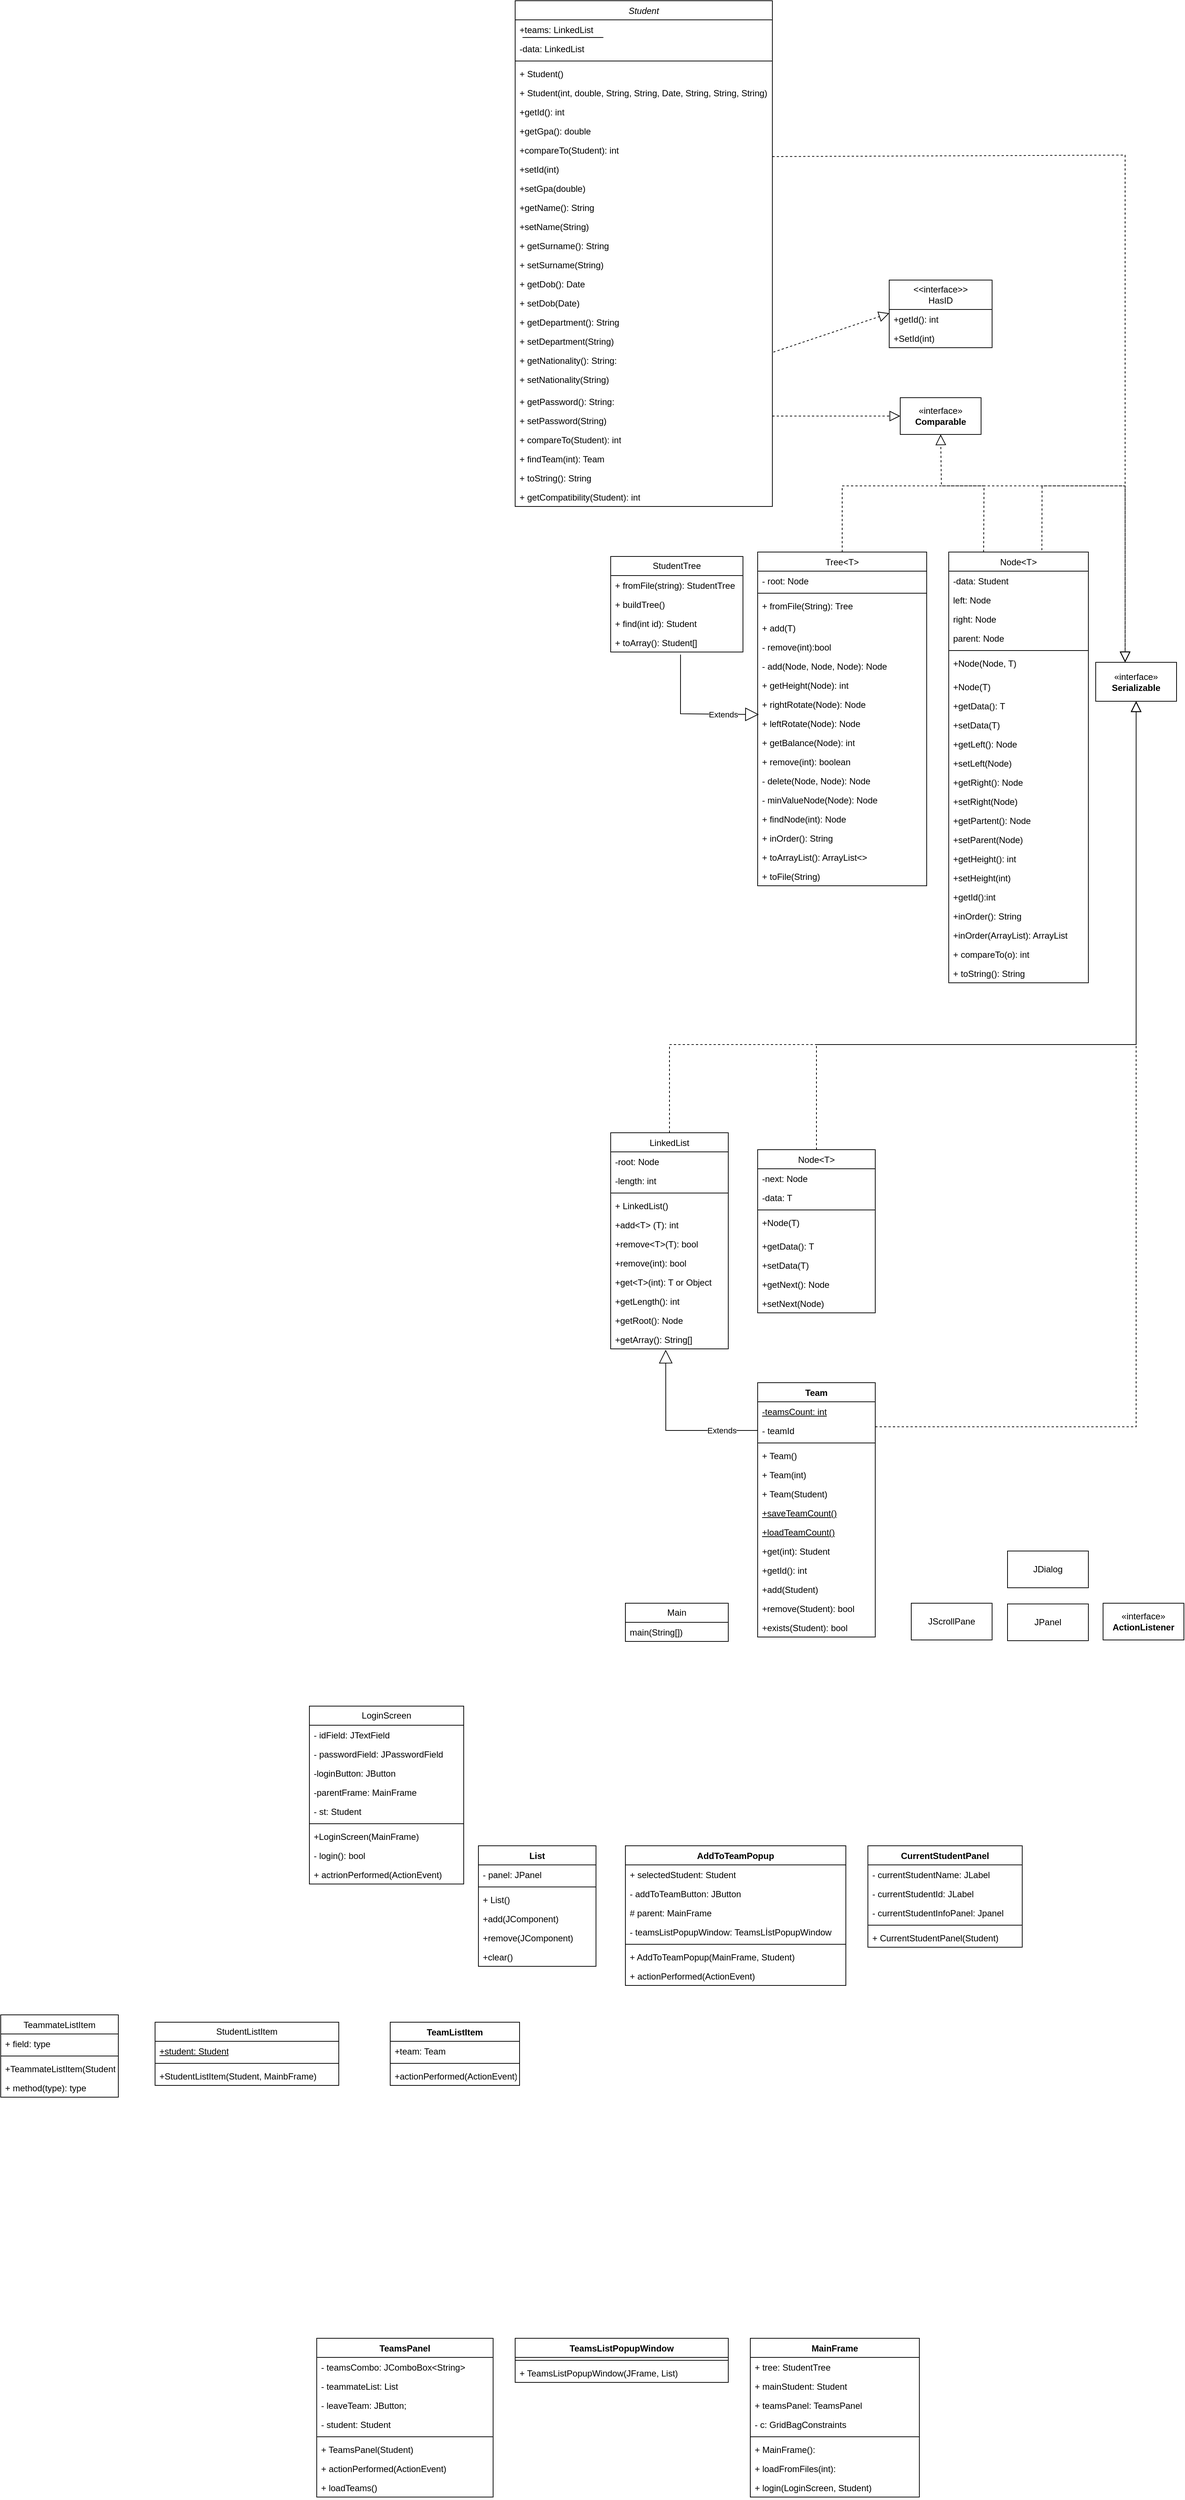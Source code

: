 <mxfile version="24.4.0" type="github">
  <diagram id="C5RBs43oDa-KdzZeNtuy" name="Page-1">
    <mxGraphModel dx="2288" dy="1787" grid="1" gridSize="10" guides="1" tooltips="1" connect="1" arrows="1" fold="1" page="1" pageScale="1" pageWidth="827" pageHeight="1169" math="0" shadow="0">
      <root>
        <mxCell id="WIyWlLk6GJQsqaUBKTNV-0" />
        <mxCell id="WIyWlLk6GJQsqaUBKTNV-1" parent="WIyWlLk6GJQsqaUBKTNV-0" />
        <mxCell id="zkfFHV4jXpPFQw0GAbJ--0" value="Student&#xa;" style="swimlane;fontStyle=2;align=center;verticalAlign=top;childLayout=stackLayout;horizontal=1;startSize=26;horizontalStack=0;resizeParent=1;resizeLast=0;collapsible=1;marginBottom=0;rounded=0;shadow=0;strokeWidth=1;" parent="WIyWlLk6GJQsqaUBKTNV-1" vertex="1">
          <mxGeometry x="-110" y="-380" width="350" height="688" as="geometry">
            <mxRectangle x="230" y="140" width="160" height="26" as="alternateBounds" />
          </mxGeometry>
        </mxCell>
        <mxCell id="zkfFHV4jXpPFQw0GAbJ--1" value="+teams: LinkedList" style="text;align=left;verticalAlign=top;spacingLeft=4;spacingRight=4;overflow=hidden;rotatable=0;points=[[0,0.5],[1,0.5]];portConstraint=eastwest;" parent="zkfFHV4jXpPFQw0GAbJ--0" vertex="1">
          <mxGeometry y="26" width="350" height="26" as="geometry" />
        </mxCell>
        <mxCell id="B7Aq3vNNmfMdfCVg5kf--0" value="" style="endArrow=none;html=1;rounded=0;fontSize=12;startSize=8;endSize=8;curved=1;entryX=0.522;entryY=0.692;entryDx=0;entryDy=0;entryPerimeter=0;" parent="zkfFHV4jXpPFQw0GAbJ--0" edge="1">
          <mxGeometry width="50" height="50" relative="1" as="geometry">
            <mxPoint x="10" y="50.01" as="sourcePoint" />
            <mxPoint x="120.06" y="50.002" as="targetPoint" />
          </mxGeometry>
        </mxCell>
        <mxCell id="zkfFHV4jXpPFQw0GAbJ--2" value="-data: LinkedList&#xa;" style="text;align=left;verticalAlign=top;spacingLeft=4;spacingRight=4;overflow=hidden;rotatable=0;points=[[0,0.5],[1,0.5]];portConstraint=eastwest;rounded=0;shadow=0;html=0;" parent="zkfFHV4jXpPFQw0GAbJ--0" vertex="1">
          <mxGeometry y="52" width="350" height="26" as="geometry" />
        </mxCell>
        <mxCell id="zkfFHV4jXpPFQw0GAbJ--4" value="" style="line;html=1;strokeWidth=1;align=left;verticalAlign=middle;spacingTop=-1;spacingLeft=3;spacingRight=3;rotatable=0;labelPosition=right;points=[];portConstraint=eastwest;" parent="zkfFHV4jXpPFQw0GAbJ--0" vertex="1">
          <mxGeometry y="78" width="350" height="8" as="geometry" />
        </mxCell>
        <mxCell id="DvI-8KThik5qKZ0ml99z-0" value="+ Student()" style="text;strokeColor=none;fillColor=none;align=left;verticalAlign=top;spacingLeft=4;spacingRight=4;overflow=hidden;rotatable=0;points=[[0,0.5],[1,0.5]];portConstraint=eastwest;whiteSpace=wrap;html=1;" vertex="1" parent="zkfFHV4jXpPFQw0GAbJ--0">
          <mxGeometry y="86" width="350" height="26" as="geometry" />
        </mxCell>
        <mxCell id="DvI-8KThik5qKZ0ml99z-2" value="+ Student(int, double, String, String, Date, String, String, String)" style="text;strokeColor=none;fillColor=none;align=left;verticalAlign=top;spacingLeft=4;spacingRight=4;overflow=hidden;rotatable=0;points=[[0,0.5],[1,0.5]];portConstraint=eastwest;whiteSpace=wrap;html=1;" vertex="1" parent="zkfFHV4jXpPFQw0GAbJ--0">
          <mxGeometry y="112" width="350" height="26" as="geometry" />
        </mxCell>
        <mxCell id="l2o4ZVIQaIAV5C373iVh-1" value="+getId(): int&#xa;&#xa;" style="text;align=left;verticalAlign=top;spacingLeft=4;spacingRight=4;overflow=hidden;rotatable=0;points=[[0,0.5],[1,0.5]];portConstraint=eastwest;" parent="zkfFHV4jXpPFQw0GAbJ--0" vertex="1">
          <mxGeometry y="138" width="350" height="26" as="geometry" />
        </mxCell>
        <mxCell id="zkfFHV4jXpPFQw0GAbJ--5" value="+getGpa(): double&#xa;" style="text;align=left;verticalAlign=top;spacingLeft=4;spacingRight=4;overflow=hidden;rotatable=0;points=[[0,0.5],[1,0.5]];portConstraint=eastwest;" parent="zkfFHV4jXpPFQw0GAbJ--0" vertex="1">
          <mxGeometry y="164" width="350" height="26" as="geometry" />
        </mxCell>
        <mxCell id="l2o4ZVIQaIAV5C373iVh-3" value="+compareTo(Student): int&#xa;" style="text;align=left;verticalAlign=top;spacingLeft=4;spacingRight=4;overflow=hidden;rotatable=0;points=[[0,0.5],[1,0.5]];portConstraint=eastwest;" parent="zkfFHV4jXpPFQw0GAbJ--0" vertex="1">
          <mxGeometry y="190" width="350" height="26" as="geometry" />
        </mxCell>
        <mxCell id="B7Aq3vNNmfMdfCVg5kf--3" value="+setId(int)" style="text;align=left;verticalAlign=top;spacingLeft=4;spacingRight=4;overflow=hidden;rotatable=0;points=[[0,0.5],[1,0.5]];portConstraint=eastwest;" parent="zkfFHV4jXpPFQw0GAbJ--0" vertex="1">
          <mxGeometry y="216" width="350" height="26" as="geometry" />
        </mxCell>
        <mxCell id="B7Aq3vNNmfMdfCVg5kf--4" value="+setGpa(double) " style="text;align=left;verticalAlign=top;spacingLeft=4;spacingRight=4;overflow=hidden;rotatable=0;points=[[0,0.5],[1,0.5]];portConstraint=eastwest;" parent="zkfFHV4jXpPFQw0GAbJ--0" vertex="1">
          <mxGeometry y="242" width="350" height="26" as="geometry" />
        </mxCell>
        <mxCell id="B7Aq3vNNmfMdfCVg5kf--5" value="+getName(): String " style="text;align=left;verticalAlign=top;spacingLeft=4;spacingRight=4;overflow=hidden;rotatable=0;points=[[0,0.5],[1,0.5]];portConstraint=eastwest;" parent="zkfFHV4jXpPFQw0GAbJ--0" vertex="1">
          <mxGeometry y="268" width="350" height="26" as="geometry" />
        </mxCell>
        <mxCell id="B7Aq3vNNmfMdfCVg5kf--6" value="+setName(String)" style="text;strokeColor=none;fillColor=none;align=left;verticalAlign=top;spacingLeft=4;spacingRight=4;overflow=hidden;rotatable=0;points=[[0,0.5],[1,0.5]];portConstraint=eastwest;whiteSpace=wrap;html=1;" parent="zkfFHV4jXpPFQw0GAbJ--0" vertex="1">
          <mxGeometry y="294" width="350" height="26" as="geometry" />
        </mxCell>
        <mxCell id="B7Aq3vNNmfMdfCVg5kf--7" value="+ getSurname(): String" style="text;strokeColor=none;fillColor=none;align=left;verticalAlign=top;spacingLeft=4;spacingRight=4;overflow=hidden;rotatable=0;points=[[0,0.5],[1,0.5]];portConstraint=eastwest;whiteSpace=wrap;html=1;" parent="zkfFHV4jXpPFQw0GAbJ--0" vertex="1">
          <mxGeometry y="320" width="350" height="26" as="geometry" />
        </mxCell>
        <mxCell id="B7Aq3vNNmfMdfCVg5kf--8" value="+ setSurname(String)" style="text;strokeColor=none;fillColor=none;align=left;verticalAlign=top;spacingLeft=4;spacingRight=4;overflow=hidden;rotatable=0;points=[[0,0.5],[1,0.5]];portConstraint=eastwest;whiteSpace=wrap;html=1;" parent="zkfFHV4jXpPFQw0GAbJ--0" vertex="1">
          <mxGeometry y="346" width="350" height="26" as="geometry" />
        </mxCell>
        <mxCell id="B7Aq3vNNmfMdfCVg5kf--9" value="+ getDob(): Date" style="text;strokeColor=none;fillColor=none;align=left;verticalAlign=top;spacingLeft=4;spacingRight=4;overflow=hidden;rotatable=0;points=[[0,0.5],[1,0.5]];portConstraint=eastwest;whiteSpace=wrap;html=1;" parent="zkfFHV4jXpPFQw0GAbJ--0" vertex="1">
          <mxGeometry y="372" width="350" height="26" as="geometry" />
        </mxCell>
        <mxCell id="B7Aq3vNNmfMdfCVg5kf--10" value="+ setDob(Date)" style="text;strokeColor=none;fillColor=none;align=left;verticalAlign=top;spacingLeft=4;spacingRight=4;overflow=hidden;rotatable=0;points=[[0,0.5],[1,0.5]];portConstraint=eastwest;whiteSpace=wrap;html=1;" parent="zkfFHV4jXpPFQw0GAbJ--0" vertex="1">
          <mxGeometry y="398" width="350" height="26" as="geometry" />
        </mxCell>
        <mxCell id="B7Aq3vNNmfMdfCVg5kf--11" value="+ getDepartment(): String&lt;div&gt;&lt;br&gt;&lt;/div&gt;" style="text;strokeColor=none;fillColor=none;align=left;verticalAlign=top;spacingLeft=4;spacingRight=4;overflow=hidden;rotatable=0;points=[[0,0.5],[1,0.5]];portConstraint=eastwest;whiteSpace=wrap;html=1;" parent="zkfFHV4jXpPFQw0GAbJ--0" vertex="1">
          <mxGeometry y="424" width="350" height="26" as="geometry" />
        </mxCell>
        <mxCell id="B7Aq3vNNmfMdfCVg5kf--13" value="+ setDepartment(String)" style="text;strokeColor=none;fillColor=none;align=left;verticalAlign=top;spacingLeft=4;spacingRight=4;overflow=hidden;rotatable=0;points=[[0,0.5],[1,0.5]];portConstraint=eastwest;whiteSpace=wrap;html=1;" parent="zkfFHV4jXpPFQw0GAbJ--0" vertex="1">
          <mxGeometry y="450" width="350" height="26" as="geometry" />
        </mxCell>
        <mxCell id="B7Aq3vNNmfMdfCVg5kf--12" value="+ getNationality(): String:" style="text;strokeColor=none;fillColor=none;align=left;verticalAlign=top;spacingLeft=4;spacingRight=4;overflow=hidden;rotatable=0;points=[[0,0.5],[1,0.5]];portConstraint=eastwest;whiteSpace=wrap;html=1;" parent="zkfFHV4jXpPFQw0GAbJ--0" vertex="1">
          <mxGeometry y="476" width="350" height="26" as="geometry" />
        </mxCell>
        <mxCell id="B7Aq3vNNmfMdfCVg5kf--15" value="+ setNationality(String)" style="text;strokeColor=none;fillColor=none;align=left;verticalAlign=top;spacingLeft=4;spacingRight=4;overflow=hidden;rotatable=0;points=[[0,0.5],[1,0.5]];portConstraint=eastwest;whiteSpace=wrap;html=1;" parent="zkfFHV4jXpPFQw0GAbJ--0" vertex="1">
          <mxGeometry y="502" width="350" height="30" as="geometry" />
        </mxCell>
        <mxCell id="B7Aq3vNNmfMdfCVg5kf--23" value="+ getPassword(): String:" style="text;strokeColor=none;fillColor=none;align=left;verticalAlign=top;spacingLeft=4;spacingRight=4;overflow=hidden;rotatable=0;points=[[0,0.5],[1,0.5]];portConstraint=eastwest;whiteSpace=wrap;html=1;" parent="zkfFHV4jXpPFQw0GAbJ--0" vertex="1">
          <mxGeometry y="532" width="350" height="26" as="geometry" />
        </mxCell>
        <mxCell id="B7Aq3vNNmfMdfCVg5kf--22" value="+ setPassword(String)" style="text;strokeColor=none;fillColor=none;align=left;verticalAlign=top;spacingLeft=4;spacingRight=4;overflow=hidden;rotatable=0;points=[[0,0.5],[1,0.5]];portConstraint=eastwest;whiteSpace=wrap;html=1;" parent="zkfFHV4jXpPFQw0GAbJ--0" vertex="1">
          <mxGeometry y="558" width="350" height="26" as="geometry" />
        </mxCell>
        <mxCell id="B7Aq3vNNmfMdfCVg5kf--24" value="+ compareTo(Student): int" style="text;strokeColor=none;fillColor=none;align=left;verticalAlign=top;spacingLeft=4;spacingRight=4;overflow=hidden;rotatable=0;points=[[0,0.5],[1,0.5]];portConstraint=eastwest;whiteSpace=wrap;html=1;" parent="zkfFHV4jXpPFQw0GAbJ--0" vertex="1">
          <mxGeometry y="584" width="350" height="26" as="geometry" />
        </mxCell>
        <mxCell id="B7Aq3vNNmfMdfCVg5kf--25" value="+ findTeam(int): Team" style="text;strokeColor=none;fillColor=none;align=left;verticalAlign=top;spacingLeft=4;spacingRight=4;overflow=hidden;rotatable=0;points=[[0,0.5],[1,0.5]];portConstraint=eastwest;whiteSpace=wrap;html=1;" parent="zkfFHV4jXpPFQw0GAbJ--0" vertex="1">
          <mxGeometry y="610" width="350" height="26" as="geometry" />
        </mxCell>
        <mxCell id="B7Aq3vNNmfMdfCVg5kf--26" value="+ toString(): String" style="text;strokeColor=none;fillColor=none;align=left;verticalAlign=top;spacingLeft=4;spacingRight=4;overflow=hidden;rotatable=0;points=[[0,0.5],[1,0.5]];portConstraint=eastwest;whiteSpace=wrap;html=1;" parent="zkfFHV4jXpPFQw0GAbJ--0" vertex="1">
          <mxGeometry y="636" width="350" height="26" as="geometry" />
        </mxCell>
        <mxCell id="B7Aq3vNNmfMdfCVg5kf--27" value="+ getCompatibility(Student): int" style="text;strokeColor=none;fillColor=none;align=left;verticalAlign=top;spacingLeft=4;spacingRight=4;overflow=hidden;rotatable=0;points=[[0,0.5],[1,0.5]];portConstraint=eastwest;whiteSpace=wrap;html=1;" parent="zkfFHV4jXpPFQw0GAbJ--0" vertex="1">
          <mxGeometry y="662" width="350" height="26" as="geometry" />
        </mxCell>
        <mxCell id="zkfFHV4jXpPFQw0GAbJ--6" value="LinkedList" style="swimlane;fontStyle=0;align=center;verticalAlign=top;childLayout=stackLayout;horizontal=1;startSize=26;horizontalStack=0;resizeParent=1;resizeLast=0;collapsible=1;marginBottom=0;rounded=0;shadow=0;strokeWidth=1;" parent="WIyWlLk6GJQsqaUBKTNV-1" vertex="1">
          <mxGeometry x="20" y="1160" width="160" height="294" as="geometry">
            <mxRectangle x="130" y="380" width="160" height="26" as="alternateBounds" />
          </mxGeometry>
        </mxCell>
        <mxCell id="zkfFHV4jXpPFQw0GAbJ--7" value="-root: Node" style="text;align=left;verticalAlign=top;spacingLeft=4;spacingRight=4;overflow=hidden;rotatable=0;points=[[0,0.5],[1,0.5]];portConstraint=eastwest;" parent="zkfFHV4jXpPFQw0GAbJ--6" vertex="1">
          <mxGeometry y="26" width="160" height="26" as="geometry" />
        </mxCell>
        <mxCell id="zkfFHV4jXpPFQw0GAbJ--8" value="-length: int" style="text;align=left;verticalAlign=top;spacingLeft=4;spacingRight=4;overflow=hidden;rotatable=0;points=[[0,0.5],[1,0.5]];portConstraint=eastwest;rounded=0;shadow=0;html=0;" parent="zkfFHV4jXpPFQw0GAbJ--6" vertex="1">
          <mxGeometry y="52" width="160" height="26" as="geometry" />
        </mxCell>
        <mxCell id="zkfFHV4jXpPFQw0GAbJ--9" value="" style="line;html=1;strokeWidth=1;align=left;verticalAlign=middle;spacingTop=-1;spacingLeft=3;spacingRight=3;rotatable=0;labelPosition=right;points=[];portConstraint=eastwest;" parent="zkfFHV4jXpPFQw0GAbJ--6" vertex="1">
          <mxGeometry y="78" width="160" height="8" as="geometry" />
        </mxCell>
        <mxCell id="DvI-8KThik5qKZ0ml99z-5" value="+ LinkedList()" style="text;strokeColor=none;fillColor=none;align=left;verticalAlign=top;spacingLeft=4;spacingRight=4;overflow=hidden;rotatable=0;points=[[0,0.5],[1,0.5]];portConstraint=eastwest;whiteSpace=wrap;html=1;" vertex="1" parent="zkfFHV4jXpPFQw0GAbJ--6">
          <mxGeometry y="86" width="160" height="26" as="geometry" />
        </mxCell>
        <mxCell id="zkfFHV4jXpPFQw0GAbJ--10" value="+add&lt;T&gt; (T): int" style="text;align=left;verticalAlign=top;spacingLeft=4;spacingRight=4;overflow=hidden;rotatable=0;points=[[0,0.5],[1,0.5]];portConstraint=eastwest;fontStyle=0" parent="zkfFHV4jXpPFQw0GAbJ--6" vertex="1">
          <mxGeometry y="112" width="160" height="26" as="geometry" />
        </mxCell>
        <mxCell id="zkfFHV4jXpPFQw0GAbJ--11" value="+remove&lt;T&gt;(T): bool" style="text;align=left;verticalAlign=top;spacingLeft=4;spacingRight=4;overflow=hidden;rotatable=0;points=[[0,0.5],[1,0.5]];portConstraint=eastwest;" parent="zkfFHV4jXpPFQw0GAbJ--6" vertex="1">
          <mxGeometry y="138" width="160" height="26" as="geometry" />
        </mxCell>
        <mxCell id="l2o4ZVIQaIAV5C373iVh-5" value="+remove(int): bool" style="text;align=left;verticalAlign=top;spacingLeft=4;spacingRight=4;overflow=hidden;rotatable=0;points=[[0,0.5],[1,0.5]];portConstraint=eastwest;" parent="zkfFHV4jXpPFQw0GAbJ--6" vertex="1">
          <mxGeometry y="164" width="160" height="26" as="geometry" />
        </mxCell>
        <mxCell id="l2o4ZVIQaIAV5C373iVh-6" value="+get&lt;T&gt;(int): T or Object" style="text;align=left;verticalAlign=top;spacingLeft=4;spacingRight=4;overflow=hidden;rotatable=0;points=[[0,0.5],[1,0.5]];portConstraint=eastwest;" parent="zkfFHV4jXpPFQw0GAbJ--6" vertex="1">
          <mxGeometry y="190" width="160" height="26" as="geometry" />
        </mxCell>
        <mxCell id="l2o4ZVIQaIAV5C373iVh-7" value="+getLength(): int" style="text;align=left;verticalAlign=top;spacingLeft=4;spacingRight=4;overflow=hidden;rotatable=0;points=[[0,0.5],[1,0.5]];portConstraint=eastwest;" parent="zkfFHV4jXpPFQw0GAbJ--6" vertex="1">
          <mxGeometry y="216" width="160" height="26" as="geometry" />
        </mxCell>
        <mxCell id="Jpc3umRXWGFYFS1Pn0gM-31" value="+getRoot(): Node" style="text;align=left;verticalAlign=top;spacingLeft=4;spacingRight=4;overflow=hidden;rotatable=0;points=[[0,0.5],[1,0.5]];portConstraint=eastwest;" parent="zkfFHV4jXpPFQw0GAbJ--6" vertex="1">
          <mxGeometry y="242" width="160" height="26" as="geometry" />
        </mxCell>
        <mxCell id="Jpc3umRXWGFYFS1Pn0gM-32" value="+getArray(): String[]" style="text;align=left;verticalAlign=top;spacingLeft=4;spacingRight=4;overflow=hidden;rotatable=0;points=[[0,0.5],[1,0.5]];portConstraint=eastwest;" parent="zkfFHV4jXpPFQw0GAbJ--6" vertex="1">
          <mxGeometry y="268" width="160" height="26" as="geometry" />
        </mxCell>
        <mxCell id="zkfFHV4jXpPFQw0GAbJ--13" value="Node&lt;T&gt;" style="swimlane;fontStyle=0;align=center;verticalAlign=top;childLayout=stackLayout;horizontal=1;startSize=26;horizontalStack=0;resizeParent=1;resizeLast=0;collapsible=1;marginBottom=0;rounded=0;shadow=0;strokeWidth=1;" parent="WIyWlLk6GJQsqaUBKTNV-1" vertex="1">
          <mxGeometry x="220" y="1183" width="160" height="222" as="geometry">
            <mxRectangle x="340" y="380" width="170" height="26" as="alternateBounds" />
          </mxGeometry>
        </mxCell>
        <mxCell id="zkfFHV4jXpPFQw0GAbJ--14" value="-next: Node" style="text;align=left;verticalAlign=top;spacingLeft=4;spacingRight=4;overflow=hidden;rotatable=0;points=[[0,0.5],[1,0.5]];portConstraint=eastwest;" parent="zkfFHV4jXpPFQw0GAbJ--13" vertex="1">
          <mxGeometry y="26" width="160" height="26" as="geometry" />
        </mxCell>
        <mxCell id="l2o4ZVIQaIAV5C373iVh-8" value="-data: T" style="text;align=left;verticalAlign=top;spacingLeft=4;spacingRight=4;overflow=hidden;rotatable=0;points=[[0,0.5],[1,0.5]];portConstraint=eastwest;" parent="zkfFHV4jXpPFQw0GAbJ--13" vertex="1">
          <mxGeometry y="52" width="160" height="26" as="geometry" />
        </mxCell>
        <mxCell id="zkfFHV4jXpPFQw0GAbJ--15" value="" style="line;html=1;strokeWidth=1;align=left;verticalAlign=middle;spacingTop=-1;spacingLeft=3;spacingRight=3;rotatable=0;labelPosition=right;points=[];portConstraint=eastwest;" parent="zkfFHV4jXpPFQw0GAbJ--13" vertex="1">
          <mxGeometry y="78" width="160" height="8" as="geometry" />
        </mxCell>
        <mxCell id="l2o4ZVIQaIAV5C373iVh-9" value="+Node(T)" style="text;align=left;verticalAlign=top;spacingLeft=4;spacingRight=4;overflow=hidden;rotatable=0;points=[[0,0.5],[1,0.5]];portConstraint=eastwest;" parent="zkfFHV4jXpPFQw0GAbJ--13" vertex="1">
          <mxGeometry y="86" width="160" height="32" as="geometry" />
        </mxCell>
        <mxCell id="Jpc3umRXWGFYFS1Pn0gM-27" value="+getData(): T" style="text;strokeColor=none;fillColor=none;align=left;verticalAlign=top;spacingLeft=4;spacingRight=4;overflow=hidden;rotatable=0;points=[[0,0.5],[1,0.5]];portConstraint=eastwest;whiteSpace=wrap;html=1;" parent="zkfFHV4jXpPFQw0GAbJ--13" vertex="1">
          <mxGeometry y="118" width="160" height="26" as="geometry" />
        </mxCell>
        <mxCell id="Jpc3umRXWGFYFS1Pn0gM-28" value="+setData(T)" style="text;strokeColor=none;fillColor=none;align=left;verticalAlign=top;spacingLeft=4;spacingRight=4;overflow=hidden;rotatable=0;points=[[0,0.5],[1,0.5]];portConstraint=eastwest;whiteSpace=wrap;html=1;" parent="zkfFHV4jXpPFQw0GAbJ--13" vertex="1">
          <mxGeometry y="144" width="160" height="26" as="geometry" />
        </mxCell>
        <mxCell id="Jpc3umRXWGFYFS1Pn0gM-29" value="+getNext(): Node" style="text;strokeColor=none;fillColor=none;align=left;verticalAlign=top;spacingLeft=4;spacingRight=4;overflow=hidden;rotatable=0;points=[[0,0.5],[1,0.5]];portConstraint=eastwest;whiteSpace=wrap;html=1;" parent="zkfFHV4jXpPFQw0GAbJ--13" vertex="1">
          <mxGeometry y="170" width="160" height="26" as="geometry" />
        </mxCell>
        <mxCell id="Jpc3umRXWGFYFS1Pn0gM-30" value="+setNext(Node)" style="text;strokeColor=none;fillColor=none;align=left;verticalAlign=top;spacingLeft=4;spacingRight=4;overflow=hidden;rotatable=0;points=[[0,0.5],[1,0.5]];portConstraint=eastwest;whiteSpace=wrap;html=1;" parent="zkfFHV4jXpPFQw0GAbJ--13" vertex="1">
          <mxGeometry y="196" width="160" height="26" as="geometry" />
        </mxCell>
        <mxCell id="zkfFHV4jXpPFQw0GAbJ--17" value="Tree&lt;T&gt;" style="swimlane;fontStyle=0;align=center;verticalAlign=top;childLayout=stackLayout;horizontal=1;startSize=26;horizontalStack=0;resizeParent=1;resizeLast=0;collapsible=1;marginBottom=0;rounded=0;shadow=0;strokeWidth=1;" parent="WIyWlLk6GJQsqaUBKTNV-1" vertex="1">
          <mxGeometry x="220" y="370" width="230" height="454" as="geometry">
            <mxRectangle x="550" y="140" width="160" height="26" as="alternateBounds" />
          </mxGeometry>
        </mxCell>
        <mxCell id="zkfFHV4jXpPFQw0GAbJ--18" value="- root: Node" style="text;align=left;verticalAlign=top;spacingLeft=4;spacingRight=4;overflow=hidden;rotatable=0;points=[[0,0.5],[1,0.5]];portConstraint=eastwest;" parent="zkfFHV4jXpPFQw0GAbJ--17" vertex="1">
          <mxGeometry y="26" width="230" height="26" as="geometry" />
        </mxCell>
        <mxCell id="zkfFHV4jXpPFQw0GAbJ--23" value="" style="line;html=1;strokeWidth=1;align=left;verticalAlign=middle;spacingTop=-1;spacingLeft=3;spacingRight=3;rotatable=0;labelPosition=right;points=[];portConstraint=eastwest;" parent="zkfFHV4jXpPFQw0GAbJ--17" vertex="1">
          <mxGeometry y="52" width="230" height="8" as="geometry" />
        </mxCell>
        <mxCell id="L05CHo147DUeDnze22HU-2" value="+ fromFile(String): Tree" style="text;align=left;verticalAlign=top;spacingLeft=4;spacingRight=4;overflow=hidden;rotatable=0;points=[[0,0.5],[1,0.5]];portConstraint=eastwest;" parent="zkfFHV4jXpPFQw0GAbJ--17" vertex="1">
          <mxGeometry y="60" width="230" height="30" as="geometry" />
        </mxCell>
        <mxCell id="zkfFHV4jXpPFQw0GAbJ--24" value="+ add(T)" style="text;align=left;verticalAlign=top;spacingLeft=4;spacingRight=4;overflow=hidden;rotatable=0;points=[[0,0.5],[1,0.5]];portConstraint=eastwest;" parent="zkfFHV4jXpPFQw0GAbJ--17" vertex="1">
          <mxGeometry y="90" width="230" height="26" as="geometry" />
        </mxCell>
        <mxCell id="l2o4ZVIQaIAV5C373iVh-25" value="- remove(int):bool" style="text;align=left;verticalAlign=top;spacingLeft=4;spacingRight=4;overflow=hidden;rotatable=0;points=[[0,0.5],[1,0.5]];portConstraint=eastwest;" parent="zkfFHV4jXpPFQw0GAbJ--17" vertex="1">
          <mxGeometry y="116" width="230" height="26" as="geometry" />
        </mxCell>
        <mxCell id="B7Aq3vNNmfMdfCVg5kf--28" value="- add(Node, Node, Node): Node" style="text;strokeColor=none;fillColor=none;align=left;verticalAlign=top;spacingLeft=4;spacingRight=4;overflow=hidden;rotatable=0;points=[[0,0.5],[1,0.5]];portConstraint=eastwest;whiteSpace=wrap;html=1;" parent="zkfFHV4jXpPFQw0GAbJ--17" vertex="1">
          <mxGeometry y="142" width="230" height="26" as="geometry" />
        </mxCell>
        <mxCell id="l2o4ZVIQaIAV5C373iVh-24" value="+ getHeight(Node): int" style="text;align=left;verticalAlign=top;spacingLeft=4;spacingRight=4;overflow=hidden;rotatable=0;points=[[0,0.5],[1,0.5]];portConstraint=eastwest;" parent="zkfFHV4jXpPFQw0GAbJ--17" vertex="1">
          <mxGeometry y="168" width="230" height="26" as="geometry" />
        </mxCell>
        <mxCell id="L05CHo147DUeDnze22HU-0" value="+ rightRotate(Node): Node" style="text;align=left;verticalAlign=top;spacingLeft=4;spacingRight=4;overflow=hidden;rotatable=0;points=[[0,0.5],[1,0.5]];portConstraint=eastwest;" parent="zkfFHV4jXpPFQw0GAbJ--17" vertex="1">
          <mxGeometry y="194" width="230" height="26" as="geometry" />
        </mxCell>
        <mxCell id="L05CHo147DUeDnze22HU-1" value="+ leftRotate(Node): Node" style="text;align=left;verticalAlign=top;spacingLeft=4;spacingRight=4;overflow=hidden;rotatable=0;points=[[0,0.5],[1,0.5]];portConstraint=eastwest;" parent="zkfFHV4jXpPFQw0GAbJ--17" vertex="1">
          <mxGeometry y="220" width="230" height="26" as="geometry" />
        </mxCell>
        <mxCell id="B7Aq3vNNmfMdfCVg5kf--29" value="+ getBalance(Node): int" style="text;strokeColor=none;fillColor=none;align=left;verticalAlign=top;spacingLeft=4;spacingRight=4;overflow=hidden;rotatable=0;points=[[0,0.5],[1,0.5]];portConstraint=eastwest;whiteSpace=wrap;html=1;" parent="zkfFHV4jXpPFQw0GAbJ--17" vertex="1">
          <mxGeometry y="246" width="230" height="26" as="geometry" />
        </mxCell>
        <mxCell id="B7Aq3vNNmfMdfCVg5kf--30" value="+ remove(int): boolean" style="text;strokeColor=none;fillColor=none;align=left;verticalAlign=top;spacingLeft=4;spacingRight=4;overflow=hidden;rotatable=0;points=[[0,0.5],[1,0.5]];portConstraint=eastwest;whiteSpace=wrap;html=1;" parent="zkfFHV4jXpPFQw0GAbJ--17" vertex="1">
          <mxGeometry y="272" width="230" height="26" as="geometry" />
        </mxCell>
        <mxCell id="B7Aq3vNNmfMdfCVg5kf--32" value="- delete(Node, Node): Node" style="text;strokeColor=none;fillColor=none;align=left;verticalAlign=top;spacingLeft=4;spacingRight=4;overflow=hidden;rotatable=0;points=[[0,0.5],[1,0.5]];portConstraint=eastwest;whiteSpace=wrap;html=1;" parent="zkfFHV4jXpPFQw0GAbJ--17" vertex="1">
          <mxGeometry y="298" width="230" height="26" as="geometry" />
        </mxCell>
        <mxCell id="B7Aq3vNNmfMdfCVg5kf--33" value="- minValueNode(Node): Node" style="text;strokeColor=none;fillColor=none;align=left;verticalAlign=top;spacingLeft=4;spacingRight=4;overflow=hidden;rotatable=0;points=[[0,0.5],[1,0.5]];portConstraint=eastwest;whiteSpace=wrap;html=1;" parent="zkfFHV4jXpPFQw0GAbJ--17" vertex="1">
          <mxGeometry y="324" width="230" height="26" as="geometry" />
        </mxCell>
        <mxCell id="B7Aq3vNNmfMdfCVg5kf--34" value="+ findNode(int): Node" style="text;strokeColor=none;fillColor=none;align=left;verticalAlign=top;spacingLeft=4;spacingRight=4;overflow=hidden;rotatable=0;points=[[0,0.5],[1,0.5]];portConstraint=eastwest;whiteSpace=wrap;html=1;" parent="zkfFHV4jXpPFQw0GAbJ--17" vertex="1">
          <mxGeometry y="350" width="230" height="26" as="geometry" />
        </mxCell>
        <mxCell id="B7Aq3vNNmfMdfCVg5kf--35" value="+ inOrder(): String" style="text;strokeColor=none;fillColor=none;align=left;verticalAlign=top;spacingLeft=4;spacingRight=4;overflow=hidden;rotatable=0;points=[[0,0.5],[1,0.5]];portConstraint=eastwest;whiteSpace=wrap;html=1;" parent="zkfFHV4jXpPFQw0GAbJ--17" vertex="1">
          <mxGeometry y="376" width="230" height="26" as="geometry" />
        </mxCell>
        <mxCell id="B7Aq3vNNmfMdfCVg5kf--36" value="+ toArrayList(): ArrayList&amp;lt;&amp;gt;" style="text;strokeColor=none;fillColor=none;align=left;verticalAlign=top;spacingLeft=4;spacingRight=4;overflow=hidden;rotatable=0;points=[[0,0.5],[1,0.5]];portConstraint=eastwest;whiteSpace=wrap;html=1;" parent="zkfFHV4jXpPFQw0GAbJ--17" vertex="1">
          <mxGeometry y="402" width="230" height="26" as="geometry" />
        </mxCell>
        <mxCell id="B7Aq3vNNmfMdfCVg5kf--37" value="+ toFile(String)&amp;nbsp;" style="text;strokeColor=none;fillColor=none;align=left;verticalAlign=top;spacingLeft=4;spacingRight=4;overflow=hidden;rotatable=0;points=[[0,0.5],[1,0.5]];portConstraint=eastwest;whiteSpace=wrap;html=1;" parent="zkfFHV4jXpPFQw0GAbJ--17" vertex="1">
          <mxGeometry y="428" width="230" height="26" as="geometry" />
        </mxCell>
        <mxCell id="l2o4ZVIQaIAV5C373iVh-19" value="Node&lt;T&gt;" style="swimlane;fontStyle=0;align=center;verticalAlign=top;childLayout=stackLayout;horizontal=1;startSize=26;horizontalStack=0;resizeParent=1;resizeLast=0;collapsible=1;marginBottom=0;rounded=0;shadow=0;strokeWidth=1;" parent="WIyWlLk6GJQsqaUBKTNV-1" vertex="1">
          <mxGeometry x="480" y="370" width="190" height="586" as="geometry">
            <mxRectangle x="340" y="380" width="170" height="26" as="alternateBounds" />
          </mxGeometry>
        </mxCell>
        <mxCell id="l2o4ZVIQaIAV5C373iVh-21" value="-data: Student" style="text;align=left;verticalAlign=top;spacingLeft=4;spacingRight=4;overflow=hidden;rotatable=0;points=[[0,0.5],[1,0.5]];portConstraint=eastwest;" parent="l2o4ZVIQaIAV5C373iVh-19" vertex="1">
          <mxGeometry y="26" width="190" height="26" as="geometry" />
        </mxCell>
        <mxCell id="l2o4ZVIQaIAV5C373iVh-27" value="left: Node" style="text;align=left;verticalAlign=top;spacingLeft=4;spacingRight=4;overflow=hidden;rotatable=0;points=[[0,0.5],[1,0.5]];portConstraint=eastwest;" parent="l2o4ZVIQaIAV5C373iVh-19" vertex="1">
          <mxGeometry y="52" width="190" height="26" as="geometry" />
        </mxCell>
        <mxCell id="l2o4ZVIQaIAV5C373iVh-28" value="right: Node" style="text;align=left;verticalAlign=top;spacingLeft=4;spacingRight=4;overflow=hidden;rotatable=0;points=[[0,0.5],[1,0.5]];portConstraint=eastwest;" parent="l2o4ZVIQaIAV5C373iVh-19" vertex="1">
          <mxGeometry y="78" width="190" height="26" as="geometry" />
        </mxCell>
        <mxCell id="L05CHo147DUeDnze22HU-3" value="parent: Node" style="text;align=left;verticalAlign=top;spacingLeft=4;spacingRight=4;overflow=hidden;rotatable=0;points=[[0,0.5],[1,0.5]];portConstraint=eastwest;" parent="l2o4ZVIQaIAV5C373iVh-19" vertex="1">
          <mxGeometry y="104" width="190" height="26" as="geometry" />
        </mxCell>
        <mxCell id="l2o4ZVIQaIAV5C373iVh-22" value="" style="line;html=1;strokeWidth=1;align=left;verticalAlign=middle;spacingTop=-1;spacingLeft=3;spacingRight=3;rotatable=0;labelPosition=right;points=[];portConstraint=eastwest;" parent="l2o4ZVIQaIAV5C373iVh-19" vertex="1">
          <mxGeometry y="130" width="190" height="8" as="geometry" />
        </mxCell>
        <mxCell id="l2o4ZVIQaIAV5C373iVh-23" value="+Node(Node, T)" style="text;align=left;verticalAlign=top;spacingLeft=4;spacingRight=4;overflow=hidden;rotatable=0;points=[[0,0.5],[1,0.5]];portConstraint=eastwest;" parent="l2o4ZVIQaIAV5C373iVh-19" vertex="1">
          <mxGeometry y="138" width="190" height="32" as="geometry" />
        </mxCell>
        <mxCell id="Jpc3umRXWGFYFS1Pn0gM-9" value="+Node(T)" style="text;strokeColor=none;fillColor=none;align=left;verticalAlign=top;spacingLeft=4;spacingRight=4;overflow=hidden;rotatable=0;points=[[0,0.5],[1,0.5]];portConstraint=eastwest;whiteSpace=wrap;html=1;" parent="l2o4ZVIQaIAV5C373iVh-19" vertex="1">
          <mxGeometry y="170" width="190" height="26" as="geometry" />
        </mxCell>
        <mxCell id="Jpc3umRXWGFYFS1Pn0gM-10" value="+getData(): T" style="text;strokeColor=none;fillColor=none;align=left;verticalAlign=top;spacingLeft=4;spacingRight=4;overflow=hidden;rotatable=0;points=[[0,0.5],[1,0.5]];portConstraint=eastwest;whiteSpace=wrap;html=1;" parent="l2o4ZVIQaIAV5C373iVh-19" vertex="1">
          <mxGeometry y="196" width="190" height="26" as="geometry" />
        </mxCell>
        <mxCell id="Jpc3umRXWGFYFS1Pn0gM-11" value="+setData(T)" style="text;strokeColor=none;fillColor=none;align=left;verticalAlign=top;spacingLeft=4;spacingRight=4;overflow=hidden;rotatable=0;points=[[0,0.5],[1,0.5]];portConstraint=eastwest;whiteSpace=wrap;html=1;" parent="l2o4ZVIQaIAV5C373iVh-19" vertex="1">
          <mxGeometry y="222" width="190" height="26" as="geometry" />
        </mxCell>
        <mxCell id="Jpc3umRXWGFYFS1Pn0gM-12" value="+getLeft(): Node" style="text;strokeColor=none;fillColor=none;align=left;verticalAlign=top;spacingLeft=4;spacingRight=4;overflow=hidden;rotatable=0;points=[[0,0.5],[1,0.5]];portConstraint=eastwest;whiteSpace=wrap;html=1;" parent="l2o4ZVIQaIAV5C373iVh-19" vertex="1">
          <mxGeometry y="248" width="190" height="26" as="geometry" />
        </mxCell>
        <mxCell id="Jpc3umRXWGFYFS1Pn0gM-17" value="+setLeft(Node)" style="text;strokeColor=none;fillColor=none;align=left;verticalAlign=top;spacingLeft=4;spacingRight=4;overflow=hidden;rotatable=0;points=[[0,0.5],[1,0.5]];portConstraint=eastwest;whiteSpace=wrap;html=1;" parent="l2o4ZVIQaIAV5C373iVh-19" vertex="1">
          <mxGeometry y="274" width="190" height="26" as="geometry" />
        </mxCell>
        <mxCell id="Jpc3umRXWGFYFS1Pn0gM-13" value="+getRight(): Node" style="text;strokeColor=none;fillColor=none;align=left;verticalAlign=top;spacingLeft=4;spacingRight=4;overflow=hidden;rotatable=0;points=[[0,0.5],[1,0.5]];portConstraint=eastwest;whiteSpace=wrap;html=1;" parent="l2o4ZVIQaIAV5C373iVh-19" vertex="1">
          <mxGeometry y="300" width="190" height="26" as="geometry" />
        </mxCell>
        <mxCell id="Jpc3umRXWGFYFS1Pn0gM-18" value="+setRight(Node)" style="text;strokeColor=none;fillColor=none;align=left;verticalAlign=top;spacingLeft=4;spacingRight=4;overflow=hidden;rotatable=0;points=[[0,0.5],[1,0.5]];portConstraint=eastwest;whiteSpace=wrap;html=1;" parent="l2o4ZVIQaIAV5C373iVh-19" vertex="1">
          <mxGeometry y="326" width="190" height="26" as="geometry" />
        </mxCell>
        <mxCell id="Jpc3umRXWGFYFS1Pn0gM-14" value="+getPartent(): Node" style="text;strokeColor=none;fillColor=none;align=left;verticalAlign=top;spacingLeft=4;spacingRight=4;overflow=hidden;rotatable=0;points=[[0,0.5],[1,0.5]];portConstraint=eastwest;whiteSpace=wrap;html=1;" parent="l2o4ZVIQaIAV5C373iVh-19" vertex="1">
          <mxGeometry y="352" width="190" height="26" as="geometry" />
        </mxCell>
        <mxCell id="Jpc3umRXWGFYFS1Pn0gM-19" value="+setParent(Node)" style="text;strokeColor=none;fillColor=none;align=left;verticalAlign=top;spacingLeft=4;spacingRight=4;overflow=hidden;rotatable=0;points=[[0,0.5],[1,0.5]];portConstraint=eastwest;whiteSpace=wrap;html=1;" parent="l2o4ZVIQaIAV5C373iVh-19" vertex="1">
          <mxGeometry y="378" width="190" height="26" as="geometry" />
        </mxCell>
        <mxCell id="Jpc3umRXWGFYFS1Pn0gM-15" value="+getHeight(): int" style="text;strokeColor=none;fillColor=none;align=left;verticalAlign=top;spacingLeft=4;spacingRight=4;overflow=hidden;rotatable=0;points=[[0,0.5],[1,0.5]];portConstraint=eastwest;whiteSpace=wrap;html=1;" parent="l2o4ZVIQaIAV5C373iVh-19" vertex="1">
          <mxGeometry y="404" width="190" height="26" as="geometry" />
        </mxCell>
        <mxCell id="Jpc3umRXWGFYFS1Pn0gM-20" value="+setHeight(int)" style="text;strokeColor=none;fillColor=none;align=left;verticalAlign=top;spacingLeft=4;spacingRight=4;overflow=hidden;rotatable=0;points=[[0,0.5],[1,0.5]];portConstraint=eastwest;whiteSpace=wrap;html=1;" parent="l2o4ZVIQaIAV5C373iVh-19" vertex="1">
          <mxGeometry y="430" width="190" height="26" as="geometry" />
        </mxCell>
        <mxCell id="Jpc3umRXWGFYFS1Pn0gM-16" value="+getId():int" style="text;strokeColor=none;fillColor=none;align=left;verticalAlign=top;spacingLeft=4;spacingRight=4;overflow=hidden;rotatable=0;points=[[0,0.5],[1,0.5]];portConstraint=eastwest;whiteSpace=wrap;html=1;" parent="l2o4ZVIQaIAV5C373iVh-19" vertex="1">
          <mxGeometry y="456" width="190" height="26" as="geometry" />
        </mxCell>
        <mxCell id="Jpc3umRXWGFYFS1Pn0gM-21" value="+inOrder(): String" style="text;strokeColor=none;fillColor=none;align=left;verticalAlign=top;spacingLeft=4;spacingRight=4;overflow=hidden;rotatable=0;points=[[0,0.5],[1,0.5]];portConstraint=eastwest;whiteSpace=wrap;html=1;" parent="l2o4ZVIQaIAV5C373iVh-19" vertex="1">
          <mxGeometry y="482" width="190" height="26" as="geometry" />
        </mxCell>
        <mxCell id="Jpc3umRXWGFYFS1Pn0gM-22" value="+inOrder(ArrayList): ArrayList" style="text;strokeColor=none;fillColor=none;align=left;verticalAlign=top;spacingLeft=4;spacingRight=4;overflow=hidden;rotatable=0;points=[[0,0.5],[1,0.5]];portConstraint=eastwest;whiteSpace=wrap;html=1;" parent="l2o4ZVIQaIAV5C373iVh-19" vertex="1">
          <mxGeometry y="508" width="190" height="26" as="geometry" />
        </mxCell>
        <mxCell id="Jpc3umRXWGFYFS1Pn0gM-23" value="+ compareTo(o): int" style="text;strokeColor=none;fillColor=none;align=left;verticalAlign=top;spacingLeft=4;spacingRight=4;overflow=hidden;rotatable=0;points=[[0,0.5],[1,0.5]];portConstraint=eastwest;whiteSpace=wrap;html=1;" parent="l2o4ZVIQaIAV5C373iVh-19" vertex="1">
          <mxGeometry y="534" width="190" height="26" as="geometry" />
        </mxCell>
        <mxCell id="Jpc3umRXWGFYFS1Pn0gM-26" value="+ toString(): String" style="text;strokeColor=none;fillColor=none;align=left;verticalAlign=top;spacingLeft=4;spacingRight=4;overflow=hidden;rotatable=0;points=[[0,0.5],[1,0.5]];portConstraint=eastwest;whiteSpace=wrap;html=1;" parent="l2o4ZVIQaIAV5C373iVh-19" vertex="1">
          <mxGeometry y="560" width="190" height="26" as="geometry" />
        </mxCell>
        <mxCell id="l2o4ZVIQaIAV5C373iVh-29" value="«interface»&lt;br&gt;&lt;b&gt;Serializable&lt;br&gt;&lt;/b&gt;" style="html=1;whiteSpace=wrap;" parent="WIyWlLk6GJQsqaUBKTNV-1" vertex="1">
          <mxGeometry x="680" y="520" width="110" height="53" as="geometry" />
        </mxCell>
        <mxCell id="l2o4ZVIQaIAV5C373iVh-30" value="«interface»&lt;br&gt;&lt;b&gt;Comparable&lt;/b&gt;" style="html=1;whiteSpace=wrap;" parent="WIyWlLk6GJQsqaUBKTNV-1" vertex="1">
          <mxGeometry x="414" y="160" width="110" height="50" as="geometry" />
        </mxCell>
        <mxCell id="XyVS3aPnyGAvSj8FvY2V-3" value="" style="endArrow=block;dashed=1;endFill=0;endSize=12;html=1;rounded=0;exitX=1;exitY=0.846;exitDx=0;exitDy=0;exitPerimeter=0;" parent="WIyWlLk6GJQsqaUBKTNV-1" source="l2o4ZVIQaIAV5C373iVh-3" edge="1">
          <mxGeometry width="160" relative="1" as="geometry">
            <mxPoint x="250" y="260" as="sourcePoint" />
            <mxPoint x="720" y="520" as="targetPoint" />
            <Array as="points">
              <mxPoint x="720" y="-170" />
              <mxPoint x="720" y="260" />
            </Array>
          </mxGeometry>
        </mxCell>
        <mxCell id="XyVS3aPnyGAvSj8FvY2V-5" value="" style="endArrow=block;dashed=1;endFill=0;endSize=12;html=1;rounded=0;exitX=0.5;exitY=0;exitDx=0;exitDy=0;entryX=0.5;entryY=1;entryDx=0;entryDy=0;" parent="WIyWlLk6GJQsqaUBKTNV-1" source="zkfFHV4jXpPFQw0GAbJ--6" target="l2o4ZVIQaIAV5C373iVh-29" edge="1">
          <mxGeometry width="160" relative="1" as="geometry">
            <mxPoint x="330" y="380" as="sourcePoint" />
            <mxPoint x="720" y="520" as="targetPoint" />
            <Array as="points">
              <mxPoint x="100" y="1040" />
              <mxPoint x="735" y="1040" />
            </Array>
          </mxGeometry>
        </mxCell>
        <mxCell id="XyVS3aPnyGAvSj8FvY2V-6" value="" style="endArrow=block;dashed=1;endFill=0;endSize=12;html=1;rounded=0;exitX=0.5;exitY=0;exitDx=0;exitDy=0;entryX=0.5;entryY=1;entryDx=0;entryDy=0;" parent="WIyWlLk6GJQsqaUBKTNV-1" source="zkfFHV4jXpPFQw0GAbJ--13" target="l2o4ZVIQaIAV5C373iVh-29" edge="1">
          <mxGeometry width="160" relative="1" as="geometry">
            <mxPoint x="450" y="690" as="sourcePoint" />
            <mxPoint x="610" y="690" as="targetPoint" />
            <Array as="points">
              <mxPoint x="300" y="1040" />
              <mxPoint x="735" y="1040" />
            </Array>
          </mxGeometry>
        </mxCell>
        <mxCell id="XyVS3aPnyGAvSj8FvY2V-7" value="" style="endArrow=block;dashed=1;endFill=0;endSize=12;html=1;rounded=0;exitX=0.5;exitY=0;exitDx=0;exitDy=0;" parent="WIyWlLk6GJQsqaUBKTNV-1" source="zkfFHV4jXpPFQw0GAbJ--17" edge="1">
          <mxGeometry width="160" relative="1" as="geometry">
            <mxPoint x="300" y="650" as="sourcePoint" />
            <mxPoint x="720" y="520" as="targetPoint" />
            <Array as="points">
              <mxPoint x="335" y="280" />
              <mxPoint x="720" y="280" />
            </Array>
          </mxGeometry>
        </mxCell>
        <mxCell id="XyVS3aPnyGAvSj8FvY2V-8" value="" style="endArrow=block;dashed=1;endFill=0;endSize=12;html=1;rounded=0;entryX=0.364;entryY=0;entryDx=0;entryDy=0;entryPerimeter=0;exitX=0.667;exitY=-0.004;exitDx=0;exitDy=0;exitPerimeter=0;" parent="WIyWlLk6GJQsqaUBKTNV-1" source="l2o4ZVIQaIAV5C373iVh-19" target="l2o4ZVIQaIAV5C373iVh-29" edge="1">
          <mxGeometry width="160" relative="1" as="geometry">
            <mxPoint x="520" y="360" as="sourcePoint" />
            <mxPoint x="720" y="510" as="targetPoint" />
            <Array as="points">
              <mxPoint x="607" y="280" />
              <mxPoint x="720" y="280" />
            </Array>
          </mxGeometry>
        </mxCell>
        <mxCell id="OML8tU9iRF0TnM9Vfcfi-0" value="Team" style="swimlane;fontStyle=1;align=center;verticalAlign=top;childLayout=stackLayout;horizontal=1;startSize=26;horizontalStack=0;resizeParent=1;resizeParentMax=0;resizeLast=0;collapsible=1;marginBottom=0;whiteSpace=wrap;html=1;" parent="WIyWlLk6GJQsqaUBKTNV-1" vertex="1">
          <mxGeometry x="220" y="1500" width="160" height="346" as="geometry" />
        </mxCell>
        <mxCell id="Jpc3umRXWGFYFS1Pn0gM-33" value="-teamsCount: int" style="text;strokeColor=none;fillColor=none;align=left;verticalAlign=top;spacingLeft=4;spacingRight=4;overflow=hidden;rotatable=0;points=[[0,0.5],[1,0.5]];portConstraint=eastwest;whiteSpace=wrap;html=1;fontStyle=4" parent="OML8tU9iRF0TnM9Vfcfi-0" vertex="1">
          <mxGeometry y="26" width="160" height="26" as="geometry" />
        </mxCell>
        <mxCell id="OML8tU9iRF0TnM9Vfcfi-1" value="- teamId" style="text;strokeColor=none;fillColor=none;align=left;verticalAlign=top;spacingLeft=4;spacingRight=4;overflow=hidden;rotatable=0;points=[[0,0.5],[1,0.5]];portConstraint=eastwest;whiteSpace=wrap;html=1;" parent="OML8tU9iRF0TnM9Vfcfi-0" vertex="1">
          <mxGeometry y="52" width="160" height="26" as="geometry" />
        </mxCell>
        <mxCell id="OML8tU9iRF0TnM9Vfcfi-2" value="" style="line;strokeWidth=1;fillColor=none;align=left;verticalAlign=middle;spacingTop=-1;spacingLeft=3;spacingRight=3;rotatable=0;labelPosition=right;points=[];portConstraint=eastwest;strokeColor=inherit;" parent="OML8tU9iRF0TnM9Vfcfi-0" vertex="1">
          <mxGeometry y="78" width="160" height="8" as="geometry" />
        </mxCell>
        <mxCell id="DvI-8KThik5qKZ0ml99z-8" value="+ Team()" style="text;strokeColor=none;fillColor=none;align=left;verticalAlign=top;spacingLeft=4;spacingRight=4;overflow=hidden;rotatable=0;points=[[0,0.5],[1,0.5]];portConstraint=eastwest;whiteSpace=wrap;html=1;" vertex="1" parent="OML8tU9iRF0TnM9Vfcfi-0">
          <mxGeometry y="86" width="160" height="26" as="geometry" />
        </mxCell>
        <mxCell id="DvI-8KThik5qKZ0ml99z-7" value="+ Team(int)" style="text;strokeColor=none;fillColor=none;align=left;verticalAlign=top;spacingLeft=4;spacingRight=4;overflow=hidden;rotatable=0;points=[[0,0.5],[1,0.5]];portConstraint=eastwest;whiteSpace=wrap;html=1;" vertex="1" parent="OML8tU9iRF0TnM9Vfcfi-0">
          <mxGeometry y="112" width="160" height="26" as="geometry" />
        </mxCell>
        <mxCell id="DvI-8KThik5qKZ0ml99z-6" value="+ Team(Student)" style="text;strokeColor=none;fillColor=none;align=left;verticalAlign=top;spacingLeft=4;spacingRight=4;overflow=hidden;rotatable=0;points=[[0,0.5],[1,0.5]];portConstraint=eastwest;whiteSpace=wrap;html=1;" vertex="1" parent="OML8tU9iRF0TnM9Vfcfi-0">
          <mxGeometry y="138" width="160" height="26" as="geometry" />
        </mxCell>
        <mxCell id="Jpc3umRXWGFYFS1Pn0gM-38" value="+saveTeamCount()" style="text;strokeColor=none;fillColor=none;align=left;verticalAlign=top;spacingLeft=4;spacingRight=4;overflow=hidden;rotatable=0;points=[[0,0.5],[1,0.5]];portConstraint=eastwest;whiteSpace=wrap;html=1;fontStyle=4" parent="OML8tU9iRF0TnM9Vfcfi-0" vertex="1">
          <mxGeometry y="164" width="160" height="26" as="geometry" />
        </mxCell>
        <mxCell id="Jpc3umRXWGFYFS1Pn0gM-39" value="+loadTeamCount()" style="text;strokeColor=none;fillColor=none;align=left;verticalAlign=top;spacingLeft=4;spacingRight=4;overflow=hidden;rotatable=0;points=[[0,0.5],[1,0.5]];portConstraint=eastwest;whiteSpace=wrap;html=1;fontStyle=4" parent="OML8tU9iRF0TnM9Vfcfi-0" vertex="1">
          <mxGeometry y="190" width="160" height="26" as="geometry" />
        </mxCell>
        <mxCell id="OML8tU9iRF0TnM9Vfcfi-3" value="+get(int): Student" style="text;strokeColor=none;fillColor=none;align=left;verticalAlign=top;spacingLeft=4;spacingRight=4;overflow=hidden;rotatable=0;points=[[0,0.5],[1,0.5]];portConstraint=eastwest;whiteSpace=wrap;html=1;" parent="OML8tU9iRF0TnM9Vfcfi-0" vertex="1">
          <mxGeometry y="216" width="160" height="26" as="geometry" />
        </mxCell>
        <mxCell id="Jpc3umRXWGFYFS1Pn0gM-36" value="+getId(): int" style="text;strokeColor=none;fillColor=none;align=left;verticalAlign=top;spacingLeft=4;spacingRight=4;overflow=hidden;rotatable=0;points=[[0,0.5],[1,0.5]];portConstraint=eastwest;whiteSpace=wrap;html=1;" parent="OML8tU9iRF0TnM9Vfcfi-0" vertex="1">
          <mxGeometry y="242" width="160" height="26" as="geometry" />
        </mxCell>
        <mxCell id="Jpc3umRXWGFYFS1Pn0gM-37" value="+add(Student)" style="text;strokeColor=none;fillColor=none;align=left;verticalAlign=top;spacingLeft=4;spacingRight=4;overflow=hidden;rotatable=0;points=[[0,0.5],[1,0.5]];portConstraint=eastwest;whiteSpace=wrap;html=1;" parent="OML8tU9iRF0TnM9Vfcfi-0" vertex="1">
          <mxGeometry y="268" width="160" height="26" as="geometry" />
        </mxCell>
        <mxCell id="Jpc3umRXWGFYFS1Pn0gM-34" value="+remove(Student): bool" style="text;strokeColor=none;fillColor=none;align=left;verticalAlign=top;spacingLeft=4;spacingRight=4;overflow=hidden;rotatable=0;points=[[0,0.5],[1,0.5]];portConstraint=eastwest;whiteSpace=wrap;html=1;" parent="OML8tU9iRF0TnM9Vfcfi-0" vertex="1">
          <mxGeometry y="294" width="160" height="26" as="geometry" />
        </mxCell>
        <mxCell id="Jpc3umRXWGFYFS1Pn0gM-35" value="+exists(Student): bool" style="text;strokeColor=none;fillColor=none;align=left;verticalAlign=top;spacingLeft=4;spacingRight=4;overflow=hidden;rotatable=0;points=[[0,0.5],[1,0.5]];portConstraint=eastwest;whiteSpace=wrap;html=1;" parent="OML8tU9iRF0TnM9Vfcfi-0" vertex="1">
          <mxGeometry y="320" width="160" height="26" as="geometry" />
        </mxCell>
        <mxCell id="OML8tU9iRF0TnM9Vfcfi-5" value="" style="endArrow=block;dashed=1;endFill=0;endSize=12;html=1;rounded=0;entryX=0.5;entryY=1;entryDx=0;entryDy=0;" parent="WIyWlLk6GJQsqaUBKTNV-1" target="l2o4ZVIQaIAV5C373iVh-29" edge="1">
          <mxGeometry width="160" relative="1" as="geometry">
            <mxPoint x="380" y="1560" as="sourcePoint" />
            <mxPoint x="780" y="700" as="targetPoint" />
            <Array as="points">
              <mxPoint x="735" y="1560" />
              <mxPoint x="735" y="1040" />
              <mxPoint x="735" y="720" />
            </Array>
          </mxGeometry>
        </mxCell>
        <mxCell id="OML8tU9iRF0TnM9Vfcfi-7" value="Extends" style="endArrow=block;endSize=16;endFill=0;html=1;rounded=0;exitX=0;exitY=0.5;exitDx=0;exitDy=0;entryX=0.468;entryY=1.046;entryDx=0;entryDy=0;entryPerimeter=0;" parent="WIyWlLk6GJQsqaUBKTNV-1" source="OML8tU9iRF0TnM9Vfcfi-1" target="Jpc3umRXWGFYFS1Pn0gM-32" edge="1">
          <mxGeometry x="-0.578" width="160" relative="1" as="geometry">
            <mxPoint x="10" y="1423.57" as="sourcePoint" />
            <mxPoint x="130" y="1510" as="targetPoint" />
            <Array as="points">
              <mxPoint x="95" y="1565" />
            </Array>
            <mxPoint as="offset" />
          </mxGeometry>
        </mxCell>
        <mxCell id="B7Aq3vNNmfMdfCVg5kf--19" value="" style="endArrow=block;dashed=1;endFill=0;endSize=12;html=1;rounded=0;fontSize=12;curved=1;entryX=0;entryY=0.5;entryDx=0;entryDy=0;" parent="WIyWlLk6GJQsqaUBKTNV-1" target="l2o4ZVIQaIAV5C373iVh-30" edge="1">
          <mxGeometry width="160" relative="1" as="geometry">
            <mxPoint x="240" y="185" as="sourcePoint" />
            <mxPoint x="480" y="184.58" as="targetPoint" />
          </mxGeometry>
        </mxCell>
        <mxCell id="Jpc3umRXWGFYFS1Pn0gM-0" value="" style="endArrow=block;dashed=1;endFill=0;endSize=12;html=1;rounded=0;exitX=0.25;exitY=0;exitDx=0;exitDy=0;entryX=0.5;entryY=1;entryDx=0;entryDy=0;" parent="WIyWlLk6GJQsqaUBKTNV-1" source="l2o4ZVIQaIAV5C373iVh-19" target="l2o4ZVIQaIAV5C373iVh-30" edge="1">
          <mxGeometry width="160" relative="1" as="geometry">
            <mxPoint x="350" y="280" as="sourcePoint" />
            <mxPoint x="510" y="280" as="targetPoint" />
            <Array as="points">
              <mxPoint x="528" y="280" />
              <mxPoint x="470" y="280" />
            </Array>
          </mxGeometry>
        </mxCell>
        <mxCell id="Jpc3umRXWGFYFS1Pn0gM-1" value="StudentTree" style="swimlane;fontStyle=0;childLayout=stackLayout;horizontal=1;startSize=26;fillColor=none;horizontalStack=0;resizeParent=1;resizeParentMax=0;resizeLast=0;collapsible=1;marginBottom=0;whiteSpace=wrap;html=1;" parent="WIyWlLk6GJQsqaUBKTNV-1" vertex="1">
          <mxGeometry x="20" y="376" width="180" height="130" as="geometry" />
        </mxCell>
        <mxCell id="Jpc3umRXWGFYFS1Pn0gM-3" value="+ fromFile(string): StudentTree" style="text;strokeColor=none;fillColor=none;align=left;verticalAlign=top;spacingLeft=4;spacingRight=4;overflow=hidden;rotatable=0;points=[[0,0.5],[1,0.5]];portConstraint=eastwest;whiteSpace=wrap;html=1;" parent="Jpc3umRXWGFYFS1Pn0gM-1" vertex="1">
          <mxGeometry y="26" width="180" height="26" as="geometry" />
        </mxCell>
        <mxCell id="DvI-8KThik5qKZ0ml99z-3" value="+ buildTree()" style="text;strokeColor=none;fillColor=none;align=left;verticalAlign=top;spacingLeft=4;spacingRight=4;overflow=hidden;rotatable=0;points=[[0,0.5],[1,0.5]];portConstraint=eastwest;whiteSpace=wrap;html=1;" vertex="1" parent="Jpc3umRXWGFYFS1Pn0gM-1">
          <mxGeometry y="52" width="180" height="26" as="geometry" />
        </mxCell>
        <mxCell id="Jpc3umRXWGFYFS1Pn0gM-4" value="+ find(int id): Student" style="text;strokeColor=none;fillColor=none;align=left;verticalAlign=top;spacingLeft=4;spacingRight=4;overflow=hidden;rotatable=0;points=[[0,0.5],[1,0.5]];portConstraint=eastwest;whiteSpace=wrap;html=1;" parent="Jpc3umRXWGFYFS1Pn0gM-1" vertex="1">
          <mxGeometry y="78" width="180" height="26" as="geometry" />
        </mxCell>
        <mxCell id="Jpc3umRXWGFYFS1Pn0gM-6" value="+ toArray(): Student[]" style="text;strokeColor=none;fillColor=none;align=left;verticalAlign=top;spacingLeft=4;spacingRight=4;overflow=hidden;rotatable=0;points=[[0,0.5],[1,0.5]];portConstraint=eastwest;whiteSpace=wrap;html=1;" parent="Jpc3umRXWGFYFS1Pn0gM-1" vertex="1">
          <mxGeometry y="104" width="180" height="26" as="geometry" />
        </mxCell>
        <mxCell id="Jpc3umRXWGFYFS1Pn0gM-8" value="Extends" style="endArrow=block;endSize=16;endFill=0;html=1;rounded=0;exitX=0.528;exitY=1.135;exitDx=0;exitDy=0;exitPerimeter=0;entryX=0.007;entryY=1.038;entryDx=0;entryDy=0;entryPerimeter=0;" parent="WIyWlLk6GJQsqaUBKTNV-1" source="Jpc3umRXWGFYFS1Pn0gM-6" target="L05CHo147DUeDnze22HU-0" edge="1">
          <mxGeometry x="0.478" width="160" relative="1" as="geometry">
            <mxPoint x="40" y="590" as="sourcePoint" />
            <mxPoint x="200" y="590" as="targetPoint" />
            <Array as="points">
              <mxPoint x="115" y="590" />
            </Array>
            <mxPoint as="offset" />
          </mxGeometry>
        </mxCell>
        <mxCell id="Jpc3umRXWGFYFS1Pn0gM-40" value="&amp;lt;&amp;lt;interface&amp;gt;&amp;gt;&lt;div&gt;HasID&lt;/div&gt;" style="swimlane;fontStyle=0;childLayout=stackLayout;horizontal=1;startSize=40;fillColor=none;horizontalStack=0;resizeParent=1;resizeParentMax=0;resizeLast=0;collapsible=1;marginBottom=0;whiteSpace=wrap;html=1;" parent="WIyWlLk6GJQsqaUBKTNV-1" vertex="1">
          <mxGeometry x="399" width="140" height="92" as="geometry" />
        </mxCell>
        <mxCell id="Jpc3umRXWGFYFS1Pn0gM-41" value="+getId(): int" style="text;strokeColor=none;fillColor=none;align=left;verticalAlign=top;spacingLeft=4;spacingRight=4;overflow=hidden;rotatable=0;points=[[0,0.5],[1,0.5]];portConstraint=eastwest;whiteSpace=wrap;html=1;" parent="Jpc3umRXWGFYFS1Pn0gM-40" vertex="1">
          <mxGeometry y="40" width="140" height="26" as="geometry" />
        </mxCell>
        <mxCell id="Jpc3umRXWGFYFS1Pn0gM-42" value="+SetId(int)" style="text;strokeColor=none;fillColor=none;align=left;verticalAlign=top;spacingLeft=4;spacingRight=4;overflow=hidden;rotatable=0;points=[[0,0.5],[1,0.5]];portConstraint=eastwest;whiteSpace=wrap;html=1;" parent="Jpc3umRXWGFYFS1Pn0gM-40" vertex="1">
          <mxGeometry y="66" width="140" height="26" as="geometry" />
        </mxCell>
        <mxCell id="Jpc3umRXWGFYFS1Pn0gM-44" value="" style="endArrow=block;dashed=1;endFill=0;endSize=12;html=1;rounded=0;fontSize=12;curved=1;exitX=1.004;exitY=0.077;exitDx=0;exitDy=0;exitPerimeter=0;entryX=0.001;entryY=0.199;entryDx=0;entryDy=0;entryPerimeter=0;" parent="WIyWlLk6GJQsqaUBKTNV-1" source="B7Aq3vNNmfMdfCVg5kf--12" target="Jpc3umRXWGFYFS1Pn0gM-41" edge="1">
          <mxGeometry width="160" relative="1" as="geometry">
            <mxPoint x="248" y="45.58" as="sourcePoint" />
            <mxPoint x="380" y="46" as="targetPoint" />
          </mxGeometry>
        </mxCell>
        <mxCell id="Jpc3umRXWGFYFS1Pn0gM-45" value="Main" style="swimlane;fontStyle=0;childLayout=stackLayout;horizontal=1;startSize=26;fillColor=none;horizontalStack=0;resizeParent=1;resizeParentMax=0;resizeLast=0;collapsible=1;marginBottom=0;whiteSpace=wrap;html=1;" parent="WIyWlLk6GJQsqaUBKTNV-1" vertex="1">
          <mxGeometry x="40" y="1800" width="140" height="52" as="geometry" />
        </mxCell>
        <mxCell id="Jpc3umRXWGFYFS1Pn0gM-46" value="main(String[])" style="text;strokeColor=none;fillColor=none;align=left;verticalAlign=top;spacingLeft=4;spacingRight=4;overflow=hidden;rotatable=0;points=[[0,0.5],[1,0.5]];portConstraint=eastwest;whiteSpace=wrap;html=1;" parent="Jpc3umRXWGFYFS1Pn0gM-45" vertex="1">
          <mxGeometry y="26" width="140" height="26" as="geometry" />
        </mxCell>
        <mxCell id="Jpc3umRXWGFYFS1Pn0gM-49" value="StudentListItem" style="swimlane;fontStyle=0;childLayout=stackLayout;horizontal=1;startSize=26;fillColor=none;horizontalStack=0;resizeParent=1;resizeParentMax=0;resizeLast=0;collapsible=1;marginBottom=0;whiteSpace=wrap;html=1;" parent="WIyWlLk6GJQsqaUBKTNV-1" vertex="1">
          <mxGeometry x="-600" y="2370" width="250" height="86" as="geometry" />
        </mxCell>
        <mxCell id="Jpc3umRXWGFYFS1Pn0gM-51" value="+student: Student" style="text;strokeColor=none;fillColor=none;align=left;verticalAlign=top;spacingLeft=4;spacingRight=4;overflow=hidden;rotatable=0;points=[[0,0.5],[1,0.5]];portConstraint=eastwest;whiteSpace=wrap;html=1;fontStyle=4" parent="Jpc3umRXWGFYFS1Pn0gM-49" vertex="1">
          <mxGeometry y="26" width="250" height="26" as="geometry" />
        </mxCell>
        <mxCell id="Jpc3umRXWGFYFS1Pn0gM-53" value="" style="line;strokeWidth=1;fillColor=none;align=left;verticalAlign=middle;spacingTop=-1;spacingLeft=3;spacingRight=3;rotatable=0;labelPosition=right;points=[];portConstraint=eastwest;strokeColor=inherit;" parent="Jpc3umRXWGFYFS1Pn0gM-49" vertex="1">
          <mxGeometry y="52" width="250" height="8" as="geometry" />
        </mxCell>
        <mxCell id="Jpc3umRXWGFYFS1Pn0gM-50" value="+StudentListItem(Student, MainbFrame)" style="text;strokeColor=none;fillColor=none;align=left;verticalAlign=top;spacingLeft=4;spacingRight=4;overflow=hidden;rotatable=0;points=[[0,0.5],[1,0.5]];portConstraint=eastwest;whiteSpace=wrap;html=1;" parent="Jpc3umRXWGFYFS1Pn0gM-49" vertex="1">
          <mxGeometry y="60" width="250" height="26" as="geometry" />
        </mxCell>
        <mxCell id="Jpc3umRXWGFYFS1Pn0gM-54" value="TeamListItem" style="swimlane;fontStyle=1;align=center;verticalAlign=top;childLayout=stackLayout;horizontal=1;startSize=26;horizontalStack=0;resizeParent=1;resizeParentMax=0;resizeLast=0;collapsible=1;marginBottom=0;whiteSpace=wrap;html=1;" parent="WIyWlLk6GJQsqaUBKTNV-1" vertex="1">
          <mxGeometry x="-280" y="2370" width="176" height="86" as="geometry" />
        </mxCell>
        <mxCell id="Jpc3umRXWGFYFS1Pn0gM-55" value="+team: Team" style="text;strokeColor=none;fillColor=none;align=left;verticalAlign=top;spacingLeft=4;spacingRight=4;overflow=hidden;rotatable=0;points=[[0,0.5],[1,0.5]];portConstraint=eastwest;whiteSpace=wrap;html=1;" parent="Jpc3umRXWGFYFS1Pn0gM-54" vertex="1">
          <mxGeometry y="26" width="176" height="26" as="geometry" />
        </mxCell>
        <mxCell id="Jpc3umRXWGFYFS1Pn0gM-56" value="" style="line;strokeWidth=1;fillColor=none;align=left;verticalAlign=middle;spacingTop=-1;spacingLeft=3;spacingRight=3;rotatable=0;labelPosition=right;points=[];portConstraint=eastwest;strokeColor=inherit;" parent="Jpc3umRXWGFYFS1Pn0gM-54" vertex="1">
          <mxGeometry y="52" width="176" height="8" as="geometry" />
        </mxCell>
        <mxCell id="Jpc3umRXWGFYFS1Pn0gM-57" value="+actionPerformed(ActionEvent)" style="text;strokeColor=none;fillColor=none;align=left;verticalAlign=top;spacingLeft=4;spacingRight=4;overflow=hidden;rotatable=0;points=[[0,0.5],[1,0.5]];portConstraint=eastwest;whiteSpace=wrap;html=1;" parent="Jpc3umRXWGFYFS1Pn0gM-54" vertex="1">
          <mxGeometry y="60" width="176" height="26" as="geometry" />
        </mxCell>
        <mxCell id="Jpc3umRXWGFYFS1Pn0gM-58" value="«interface»&lt;br&gt;&lt;b&gt;ActionListener&lt;/b&gt;" style="html=1;whiteSpace=wrap;" parent="WIyWlLk6GJQsqaUBKTNV-1" vertex="1">
          <mxGeometry x="690" y="1800" width="110" height="50" as="geometry" />
        </mxCell>
        <mxCell id="Jpc3umRXWGFYFS1Pn0gM-59" value="JPanel" style="html=1;whiteSpace=wrap;" parent="WIyWlLk6GJQsqaUBKTNV-1" vertex="1">
          <mxGeometry x="560" y="1801" width="110" height="50" as="geometry" />
        </mxCell>
        <mxCell id="Jpc3umRXWGFYFS1Pn0gM-60" value="&lt;span style=&quot;font-weight: 400; text-align: left;&quot;&gt;TeammateListItem&lt;/span&gt;" style="swimlane;fontStyle=1;align=center;verticalAlign=top;childLayout=stackLayout;horizontal=1;startSize=26;horizontalStack=0;resizeParent=1;resizeParentMax=0;resizeLast=0;collapsible=1;marginBottom=0;whiteSpace=wrap;html=1;" parent="WIyWlLk6GJQsqaUBKTNV-1" vertex="1">
          <mxGeometry x="-810" y="2360" width="160" height="112" as="geometry" />
        </mxCell>
        <mxCell id="Jpc3umRXWGFYFS1Pn0gM-61" value="+ field: type" style="text;strokeColor=none;fillColor=none;align=left;verticalAlign=top;spacingLeft=4;spacingRight=4;overflow=hidden;rotatable=0;points=[[0,0.5],[1,0.5]];portConstraint=eastwest;whiteSpace=wrap;html=1;" parent="Jpc3umRXWGFYFS1Pn0gM-60" vertex="1">
          <mxGeometry y="26" width="160" height="26" as="geometry" />
        </mxCell>
        <mxCell id="Jpc3umRXWGFYFS1Pn0gM-62" value="" style="line;strokeWidth=1;fillColor=none;align=left;verticalAlign=middle;spacingTop=-1;spacingLeft=3;spacingRight=3;rotatable=0;labelPosition=right;points=[];portConstraint=eastwest;strokeColor=inherit;" parent="Jpc3umRXWGFYFS1Pn0gM-60" vertex="1">
          <mxGeometry y="52" width="160" height="8" as="geometry" />
        </mxCell>
        <mxCell id="Jpc3umRXWGFYFS1Pn0gM-64" value="+TeammateListItem(Student)" style="text;strokeColor=none;fillColor=none;align=left;verticalAlign=top;spacingLeft=4;spacingRight=4;overflow=hidden;rotatable=0;points=[[0,0.5],[1,0.5]];portConstraint=eastwest;whiteSpace=wrap;html=1;" parent="Jpc3umRXWGFYFS1Pn0gM-60" vertex="1">
          <mxGeometry y="60" width="160" height="26" as="geometry" />
        </mxCell>
        <mxCell id="Jpc3umRXWGFYFS1Pn0gM-63" value="+ method(type): type" style="text;strokeColor=none;fillColor=none;align=left;verticalAlign=top;spacingLeft=4;spacingRight=4;overflow=hidden;rotatable=0;points=[[0,0.5],[1,0.5]];portConstraint=eastwest;whiteSpace=wrap;html=1;" parent="Jpc3umRXWGFYFS1Pn0gM-60" vertex="1">
          <mxGeometry y="86" width="160" height="26" as="geometry" />
        </mxCell>
        <mxCell id="Jpc3umRXWGFYFS1Pn0gM-65" value="List" style="swimlane;fontStyle=1;align=center;verticalAlign=top;childLayout=stackLayout;horizontal=1;startSize=26;horizontalStack=0;resizeParent=1;resizeParentMax=0;resizeLast=0;collapsible=1;marginBottom=0;whiteSpace=wrap;html=1;" parent="WIyWlLk6GJQsqaUBKTNV-1" vertex="1">
          <mxGeometry x="-160" y="2130" width="160" height="164" as="geometry" />
        </mxCell>
        <mxCell id="Jpc3umRXWGFYFS1Pn0gM-66" value="- panel: JPanel" style="text;strokeColor=none;fillColor=none;align=left;verticalAlign=top;spacingLeft=4;spacingRight=4;overflow=hidden;rotatable=0;points=[[0,0.5],[1,0.5]];portConstraint=eastwest;whiteSpace=wrap;html=1;" parent="Jpc3umRXWGFYFS1Pn0gM-65" vertex="1">
          <mxGeometry y="26" width="160" height="26" as="geometry" />
        </mxCell>
        <mxCell id="Jpc3umRXWGFYFS1Pn0gM-67" value="" style="line;strokeWidth=1;fillColor=none;align=left;verticalAlign=middle;spacingTop=-1;spacingLeft=3;spacingRight=3;rotatable=0;labelPosition=right;points=[];portConstraint=eastwest;strokeColor=inherit;" parent="Jpc3umRXWGFYFS1Pn0gM-65" vertex="1">
          <mxGeometry y="52" width="160" height="8" as="geometry" />
        </mxCell>
        <mxCell id="Jpc3umRXWGFYFS1Pn0gM-68" value="+ List()" style="text;strokeColor=none;fillColor=none;align=left;verticalAlign=top;spacingLeft=4;spacingRight=4;overflow=hidden;rotatable=0;points=[[0,0.5],[1,0.5]];portConstraint=eastwest;whiteSpace=wrap;html=1;" parent="Jpc3umRXWGFYFS1Pn0gM-65" vertex="1">
          <mxGeometry y="60" width="160" height="26" as="geometry" />
        </mxCell>
        <mxCell id="Jpc3umRXWGFYFS1Pn0gM-69" value="+add(JComponent)" style="text;strokeColor=none;fillColor=none;align=left;verticalAlign=top;spacingLeft=4;spacingRight=4;overflow=hidden;rotatable=0;points=[[0,0.5],[1,0.5]];portConstraint=eastwest;whiteSpace=wrap;html=1;" parent="Jpc3umRXWGFYFS1Pn0gM-65" vertex="1">
          <mxGeometry y="86" width="160" height="26" as="geometry" />
        </mxCell>
        <mxCell id="Jpc3umRXWGFYFS1Pn0gM-70" value="+remove(JComponent)" style="text;strokeColor=none;fillColor=none;align=left;verticalAlign=top;spacingLeft=4;spacingRight=4;overflow=hidden;rotatable=0;points=[[0,0.5],[1,0.5]];portConstraint=eastwest;whiteSpace=wrap;html=1;" parent="Jpc3umRXWGFYFS1Pn0gM-65" vertex="1">
          <mxGeometry y="112" width="160" height="26" as="geometry" />
        </mxCell>
        <mxCell id="Jpc3umRXWGFYFS1Pn0gM-71" value="+clear()" style="text;strokeColor=none;fillColor=none;align=left;verticalAlign=top;spacingLeft=4;spacingRight=4;overflow=hidden;rotatable=0;points=[[0,0.5],[1,0.5]];portConstraint=eastwest;whiteSpace=wrap;html=1;" parent="Jpc3umRXWGFYFS1Pn0gM-65" vertex="1">
          <mxGeometry y="138" width="160" height="26" as="geometry" />
        </mxCell>
        <mxCell id="-OztQBVmwg_hP91dYLmr-0" value="TeamsListPopupWindow" style="swimlane;fontStyle=1;align=center;verticalAlign=top;childLayout=stackLayout;horizontal=1;startSize=26;horizontalStack=0;resizeParent=1;resizeParentMax=0;resizeLast=0;collapsible=1;marginBottom=0;whiteSpace=wrap;html=1;" parent="WIyWlLk6GJQsqaUBKTNV-1" vertex="1">
          <mxGeometry x="-110" y="2800" width="290" height="60" as="geometry" />
        </mxCell>
        <mxCell id="-OztQBVmwg_hP91dYLmr-2" value="" style="line;strokeWidth=1;fillColor=none;align=left;verticalAlign=middle;spacingTop=-1;spacingLeft=3;spacingRight=3;rotatable=0;labelPosition=right;points=[];portConstraint=eastwest;strokeColor=inherit;" parent="-OztQBVmwg_hP91dYLmr-0" vertex="1">
          <mxGeometry y="26" width="290" height="8" as="geometry" />
        </mxCell>
        <mxCell id="-OztQBVmwg_hP91dYLmr-3" value="+ TeamsListPopupWindow(JFrame, List)" style="text;strokeColor=none;fillColor=none;align=left;verticalAlign=top;spacingLeft=4;spacingRight=4;overflow=hidden;rotatable=0;points=[[0,0.5],[1,0.5]];portConstraint=eastwest;whiteSpace=wrap;html=1;" parent="-OztQBVmwg_hP91dYLmr-0" vertex="1">
          <mxGeometry y="34" width="290" height="26" as="geometry" />
        </mxCell>
        <mxCell id="Jpc3umRXWGFYFS1Pn0gM-72" value="JScrollPane" style="html=1;whiteSpace=wrap;" parent="WIyWlLk6GJQsqaUBKTNV-1" vertex="1">
          <mxGeometry x="429" y="1800" width="110" height="50" as="geometry" />
        </mxCell>
        <mxCell id="-OztQBVmwg_hP91dYLmr-4" value="TeamsPanel" style="swimlane;fontStyle=1;align=center;verticalAlign=top;childLayout=stackLayout;horizontal=1;startSize=26;horizontalStack=0;resizeParent=1;resizeParentMax=0;resizeLast=0;collapsible=1;marginBottom=0;whiteSpace=wrap;html=1;" parent="WIyWlLk6GJQsqaUBKTNV-1" vertex="1">
          <mxGeometry x="-380" y="2800" width="240" height="216" as="geometry" />
        </mxCell>
        <mxCell id="-OztQBVmwg_hP91dYLmr-5" value="- teamsCombo: JComboBox&amp;lt;String&amp;gt;" style="text;strokeColor=none;fillColor=none;align=left;verticalAlign=top;spacingLeft=4;spacingRight=4;overflow=hidden;rotatable=0;points=[[0,0.5],[1,0.5]];portConstraint=eastwest;whiteSpace=wrap;html=1;" parent="-OztQBVmwg_hP91dYLmr-4" vertex="1">
          <mxGeometry y="26" width="240" height="26" as="geometry" />
        </mxCell>
        <mxCell id="-OztQBVmwg_hP91dYLmr-12" value="- teammateList: List" style="text;strokeColor=none;fillColor=none;align=left;verticalAlign=top;spacingLeft=4;spacingRight=4;overflow=hidden;rotatable=0;points=[[0,0.5],[1,0.5]];portConstraint=eastwest;whiteSpace=wrap;html=1;" parent="-OztQBVmwg_hP91dYLmr-4" vertex="1">
          <mxGeometry y="52" width="240" height="26" as="geometry" />
        </mxCell>
        <mxCell id="-OztQBVmwg_hP91dYLmr-13" value="- leaveTeam: JButton;" style="text;strokeColor=none;fillColor=none;align=left;verticalAlign=top;spacingLeft=4;spacingRight=4;overflow=hidden;rotatable=0;points=[[0,0.5],[1,0.5]];portConstraint=eastwest;whiteSpace=wrap;html=1;" parent="-OztQBVmwg_hP91dYLmr-4" vertex="1">
          <mxGeometry y="78" width="240" height="26" as="geometry" />
        </mxCell>
        <mxCell id="-OztQBVmwg_hP91dYLmr-14" value="- student: Student" style="text;strokeColor=none;fillColor=none;align=left;verticalAlign=top;spacingLeft=4;spacingRight=4;overflow=hidden;rotatable=0;points=[[0,0.5],[1,0.5]];portConstraint=eastwest;whiteSpace=wrap;html=1;" parent="-OztQBVmwg_hP91dYLmr-4" vertex="1">
          <mxGeometry y="104" width="240" height="26" as="geometry" />
        </mxCell>
        <mxCell id="-OztQBVmwg_hP91dYLmr-6" value="" style="line;strokeWidth=1;fillColor=none;align=left;verticalAlign=middle;spacingTop=-1;spacingLeft=3;spacingRight=3;rotatable=0;labelPosition=right;points=[];portConstraint=eastwest;strokeColor=inherit;" parent="-OztQBVmwg_hP91dYLmr-4" vertex="1">
          <mxGeometry y="130" width="240" height="8" as="geometry" />
        </mxCell>
        <mxCell id="-OztQBVmwg_hP91dYLmr-7" value="+ TeamsPanel(Student)" style="text;strokeColor=none;fillColor=none;align=left;verticalAlign=top;spacingLeft=4;spacingRight=4;overflow=hidden;rotatable=0;points=[[0,0.5],[1,0.5]];portConstraint=eastwest;whiteSpace=wrap;html=1;" parent="-OztQBVmwg_hP91dYLmr-4" vertex="1">
          <mxGeometry y="138" width="240" height="26" as="geometry" />
        </mxCell>
        <mxCell id="-OztQBVmwg_hP91dYLmr-15" value="+ actionPerformed(ActionEvent)" style="text;strokeColor=none;fillColor=none;align=left;verticalAlign=top;spacingLeft=4;spacingRight=4;overflow=hidden;rotatable=0;points=[[0,0.5],[1,0.5]];portConstraint=eastwest;whiteSpace=wrap;html=1;" parent="-OztQBVmwg_hP91dYLmr-4" vertex="1">
          <mxGeometry y="164" width="240" height="26" as="geometry" />
        </mxCell>
        <mxCell id="-OztQBVmwg_hP91dYLmr-16" value="+ loadTeams()" style="text;strokeColor=none;fillColor=none;align=left;verticalAlign=top;spacingLeft=4;spacingRight=4;overflow=hidden;rotatable=0;points=[[0,0.5],[1,0.5]];portConstraint=eastwest;whiteSpace=wrap;html=1;" parent="-OztQBVmwg_hP91dYLmr-4" vertex="1">
          <mxGeometry y="190" width="240" height="26" as="geometry" />
        </mxCell>
        <mxCell id="Jpc3umRXWGFYFS1Pn0gM-73" value="JDialog" style="html=1;whiteSpace=wrap;" parent="WIyWlLk6GJQsqaUBKTNV-1" vertex="1">
          <mxGeometry x="560" y="1729" width="110" height="50" as="geometry" />
        </mxCell>
        <mxCell id="-OztQBVmwg_hP91dYLmr-8" value="MainFrame" style="swimlane;fontStyle=1;align=center;verticalAlign=top;childLayout=stackLayout;horizontal=1;startSize=26;horizontalStack=0;resizeParent=1;resizeParentMax=0;resizeLast=0;collapsible=1;marginBottom=0;whiteSpace=wrap;html=1;" parent="WIyWlLk6GJQsqaUBKTNV-1" vertex="1">
          <mxGeometry x="210" y="2800" width="230" height="216" as="geometry" />
        </mxCell>
        <mxCell id="-OztQBVmwg_hP91dYLmr-9" value="+ tree: StudentTree" style="text;strokeColor=none;fillColor=none;align=left;verticalAlign=top;spacingLeft=4;spacingRight=4;overflow=hidden;rotatable=0;points=[[0,0.5],[1,0.5]];portConstraint=eastwest;whiteSpace=wrap;html=1;" parent="-OztQBVmwg_hP91dYLmr-8" vertex="1">
          <mxGeometry y="26" width="230" height="26" as="geometry" />
        </mxCell>
        <mxCell id="-OztQBVmwg_hP91dYLmr-17" value="+ mainStudent: Student" style="text;strokeColor=none;fillColor=none;align=left;verticalAlign=top;spacingLeft=4;spacingRight=4;overflow=hidden;rotatable=0;points=[[0,0.5],[1,0.5]];portConstraint=eastwest;whiteSpace=wrap;html=1;" parent="-OztQBVmwg_hP91dYLmr-8" vertex="1">
          <mxGeometry y="52" width="230" height="26" as="geometry" />
        </mxCell>
        <mxCell id="-OztQBVmwg_hP91dYLmr-18" value="+ teamsPanel: TeamsPanel" style="text;strokeColor=none;fillColor=none;align=left;verticalAlign=top;spacingLeft=4;spacingRight=4;overflow=hidden;rotatable=0;points=[[0,0.5],[1,0.5]];portConstraint=eastwest;whiteSpace=wrap;html=1;" parent="-OztQBVmwg_hP91dYLmr-8" vertex="1">
          <mxGeometry y="78" width="230" height="26" as="geometry" />
        </mxCell>
        <mxCell id="-OztQBVmwg_hP91dYLmr-19" value="- c: GridBagConstraints" style="text;strokeColor=none;fillColor=none;align=left;verticalAlign=top;spacingLeft=4;spacingRight=4;overflow=hidden;rotatable=0;points=[[0,0.5],[1,0.5]];portConstraint=eastwest;whiteSpace=wrap;html=1;" parent="-OztQBVmwg_hP91dYLmr-8" vertex="1">
          <mxGeometry y="104" width="230" height="26" as="geometry" />
        </mxCell>
        <mxCell id="-OztQBVmwg_hP91dYLmr-10" value="" style="line;strokeWidth=1;fillColor=none;align=left;verticalAlign=middle;spacingTop=-1;spacingLeft=3;spacingRight=3;rotatable=0;labelPosition=right;points=[];portConstraint=eastwest;strokeColor=inherit;" parent="-OztQBVmwg_hP91dYLmr-8" vertex="1">
          <mxGeometry y="130" width="230" height="8" as="geometry" />
        </mxCell>
        <mxCell id="-OztQBVmwg_hP91dYLmr-11" value="+ MainFrame():" style="text;strokeColor=none;fillColor=none;align=left;verticalAlign=top;spacingLeft=4;spacingRight=4;overflow=hidden;rotatable=0;points=[[0,0.5],[1,0.5]];portConstraint=eastwest;whiteSpace=wrap;html=1;" parent="-OztQBVmwg_hP91dYLmr-8" vertex="1">
          <mxGeometry y="138" width="230" height="26" as="geometry" />
        </mxCell>
        <mxCell id="-OztQBVmwg_hP91dYLmr-20" value="+ loadFromFiles(int):" style="text;strokeColor=none;fillColor=none;align=left;verticalAlign=top;spacingLeft=4;spacingRight=4;overflow=hidden;rotatable=0;points=[[0,0.5],[1,0.5]];portConstraint=eastwest;whiteSpace=wrap;html=1;" parent="-OztQBVmwg_hP91dYLmr-8" vertex="1">
          <mxGeometry y="164" width="230" height="26" as="geometry" />
        </mxCell>
        <mxCell id="-OztQBVmwg_hP91dYLmr-21" value="+ login(LoginScreen, Student)" style="text;strokeColor=none;fillColor=none;align=left;verticalAlign=top;spacingLeft=4;spacingRight=4;overflow=hidden;rotatable=0;points=[[0,0.5],[1,0.5]];portConstraint=eastwest;whiteSpace=wrap;html=1;" parent="-OztQBVmwg_hP91dYLmr-8" vertex="1">
          <mxGeometry y="190" width="230" height="26" as="geometry" />
        </mxCell>
        <mxCell id="Jpc3umRXWGFYFS1Pn0gM-74" value="AddToTeamPopup" style="swimlane;fontStyle=1;align=center;verticalAlign=top;childLayout=stackLayout;horizontal=1;startSize=26;horizontalStack=0;resizeParent=1;resizeParentMax=0;resizeLast=0;collapsible=1;marginBottom=0;whiteSpace=wrap;html=1;" parent="WIyWlLk6GJQsqaUBKTNV-1" vertex="1">
          <mxGeometry x="40" y="2130" width="300" height="190" as="geometry" />
        </mxCell>
        <mxCell id="Jpc3umRXWGFYFS1Pn0gM-75" value="+ selectedStudent: Student" style="text;strokeColor=none;fillColor=none;align=left;verticalAlign=top;spacingLeft=4;spacingRight=4;overflow=hidden;rotatable=0;points=[[0,0.5],[1,0.5]];portConstraint=eastwest;whiteSpace=wrap;html=1;" parent="Jpc3umRXWGFYFS1Pn0gM-74" vertex="1">
          <mxGeometry y="26" width="300" height="26" as="geometry" />
        </mxCell>
        <mxCell id="Jpc3umRXWGFYFS1Pn0gM-78" value="- addToTeamButton: JButton" style="text;strokeColor=none;fillColor=none;align=left;verticalAlign=top;spacingLeft=4;spacingRight=4;overflow=hidden;rotatable=0;points=[[0,0.5],[1,0.5]];portConstraint=eastwest;whiteSpace=wrap;html=1;" parent="Jpc3umRXWGFYFS1Pn0gM-74" vertex="1">
          <mxGeometry y="52" width="300" height="26" as="geometry" />
        </mxCell>
        <mxCell id="Jpc3umRXWGFYFS1Pn0gM-79" value="# parent: MainFrame" style="text;strokeColor=none;fillColor=none;align=left;verticalAlign=top;spacingLeft=4;spacingRight=4;overflow=hidden;rotatable=0;points=[[0,0.5],[1,0.5]];portConstraint=eastwest;whiteSpace=wrap;html=1;" parent="Jpc3umRXWGFYFS1Pn0gM-74" vertex="1">
          <mxGeometry y="78" width="300" height="26" as="geometry" />
        </mxCell>
        <mxCell id="Jpc3umRXWGFYFS1Pn0gM-80" value="- teamsListPopupWindow: TeamsLİstPopupWindow" style="text;strokeColor=none;fillColor=none;align=left;verticalAlign=top;spacingLeft=4;spacingRight=4;overflow=hidden;rotatable=0;points=[[0,0.5],[1,0.5]];portConstraint=eastwest;whiteSpace=wrap;html=1;" parent="Jpc3umRXWGFYFS1Pn0gM-74" vertex="1">
          <mxGeometry y="104" width="300" height="26" as="geometry" />
        </mxCell>
        <mxCell id="Jpc3umRXWGFYFS1Pn0gM-76" value="" style="line;strokeWidth=1;fillColor=none;align=left;verticalAlign=middle;spacingTop=-1;spacingLeft=3;spacingRight=3;rotatable=0;labelPosition=right;points=[];portConstraint=eastwest;strokeColor=inherit;" parent="Jpc3umRXWGFYFS1Pn0gM-74" vertex="1">
          <mxGeometry y="130" width="300" height="8" as="geometry" />
        </mxCell>
        <mxCell id="Jpc3umRXWGFYFS1Pn0gM-77" value="+ AddToTeamPopup(MainFrame, Student)" style="text;strokeColor=none;fillColor=none;align=left;verticalAlign=top;spacingLeft=4;spacingRight=4;overflow=hidden;rotatable=0;points=[[0,0.5],[1,0.5]];portConstraint=eastwest;whiteSpace=wrap;html=1;" parent="Jpc3umRXWGFYFS1Pn0gM-74" vertex="1">
          <mxGeometry y="138" width="300" height="26" as="geometry" />
        </mxCell>
        <mxCell id="Jpc3umRXWGFYFS1Pn0gM-81" value="+ actionPerformed(ActionEvent)" style="text;strokeColor=none;fillColor=none;align=left;verticalAlign=top;spacingLeft=4;spacingRight=4;overflow=hidden;rotatable=0;points=[[0,0.5],[1,0.5]];portConstraint=eastwest;whiteSpace=wrap;html=1;" parent="Jpc3umRXWGFYFS1Pn0gM-74" vertex="1">
          <mxGeometry y="164" width="300" height="26" as="geometry" />
        </mxCell>
        <mxCell id="Jpc3umRXWGFYFS1Pn0gM-83" value="CurrentStudentPanel" style="swimlane;fontStyle=1;align=center;verticalAlign=top;childLayout=stackLayout;horizontal=1;startSize=26;horizontalStack=0;resizeParent=1;resizeParentMax=0;resizeLast=0;collapsible=1;marginBottom=0;whiteSpace=wrap;html=1;" parent="WIyWlLk6GJQsqaUBKTNV-1" vertex="1">
          <mxGeometry x="370" y="2130" width="210" height="138" as="geometry" />
        </mxCell>
        <mxCell id="Jpc3umRXWGFYFS1Pn0gM-84" value="- currentStudentName: JLabel" style="text;strokeColor=none;fillColor=none;align=left;verticalAlign=top;spacingLeft=4;spacingRight=4;overflow=hidden;rotatable=0;points=[[0,0.5],[1,0.5]];portConstraint=eastwest;whiteSpace=wrap;html=1;" parent="Jpc3umRXWGFYFS1Pn0gM-83" vertex="1">
          <mxGeometry y="26" width="210" height="26" as="geometry" />
        </mxCell>
        <mxCell id="Jpc3umRXWGFYFS1Pn0gM-87" value="- currentStudentId: JLabel" style="text;strokeColor=none;fillColor=none;align=left;verticalAlign=top;spacingLeft=4;spacingRight=4;overflow=hidden;rotatable=0;points=[[0,0.5],[1,0.5]];portConstraint=eastwest;whiteSpace=wrap;html=1;" parent="Jpc3umRXWGFYFS1Pn0gM-83" vertex="1">
          <mxGeometry y="52" width="210" height="26" as="geometry" />
        </mxCell>
        <mxCell id="Jpc3umRXWGFYFS1Pn0gM-88" value="- currentStudentInfoPanel: Jpanel" style="text;strokeColor=none;fillColor=none;align=left;verticalAlign=top;spacingLeft=4;spacingRight=4;overflow=hidden;rotatable=0;points=[[0,0.5],[1,0.5]];portConstraint=eastwest;whiteSpace=wrap;html=1;" parent="Jpc3umRXWGFYFS1Pn0gM-83" vertex="1">
          <mxGeometry y="78" width="210" height="26" as="geometry" />
        </mxCell>
        <mxCell id="Jpc3umRXWGFYFS1Pn0gM-85" value="" style="line;strokeWidth=1;fillColor=none;align=left;verticalAlign=middle;spacingTop=-1;spacingLeft=3;spacingRight=3;rotatable=0;labelPosition=right;points=[];portConstraint=eastwest;strokeColor=inherit;" parent="Jpc3umRXWGFYFS1Pn0gM-83" vertex="1">
          <mxGeometry y="104" width="210" height="8" as="geometry" />
        </mxCell>
        <mxCell id="Jpc3umRXWGFYFS1Pn0gM-86" value="+ CurrentStudentPanel(Student)" style="text;strokeColor=none;fillColor=none;align=left;verticalAlign=top;spacingLeft=4;spacingRight=4;overflow=hidden;rotatable=0;points=[[0,0.5],[1,0.5]];portConstraint=eastwest;whiteSpace=wrap;html=1;" parent="Jpc3umRXWGFYFS1Pn0gM-83" vertex="1">
          <mxGeometry y="112" width="210" height="26" as="geometry" />
        </mxCell>
        <mxCell id="Jpc3umRXWGFYFS1Pn0gM-90" value="LoginScreen" style="swimlane;fontStyle=0;childLayout=stackLayout;horizontal=1;startSize=26;fillColor=none;horizontalStack=0;resizeParent=1;resizeParentMax=0;resizeLast=0;collapsible=1;marginBottom=0;whiteSpace=wrap;html=1;" parent="WIyWlLk6GJQsqaUBKTNV-1" vertex="1">
          <mxGeometry x="-390" y="1940" width="210" height="242" as="geometry" />
        </mxCell>
        <mxCell id="Jpc3umRXWGFYFS1Pn0gM-91" value="- idField: JTextField" style="text;strokeColor=none;fillColor=none;align=left;verticalAlign=top;spacingLeft=4;spacingRight=4;overflow=hidden;rotatable=0;points=[[0,0.5],[1,0.5]];portConstraint=eastwest;whiteSpace=wrap;html=1;" parent="Jpc3umRXWGFYFS1Pn0gM-90" vertex="1">
          <mxGeometry y="26" width="210" height="26" as="geometry" />
        </mxCell>
        <mxCell id="Jpc3umRXWGFYFS1Pn0gM-94" value="- passwordField: JPasswordField" style="text;strokeColor=none;fillColor=none;align=left;verticalAlign=top;spacingLeft=4;spacingRight=4;overflow=hidden;rotatable=0;points=[[0,0.5],[1,0.5]];portConstraint=eastwest;whiteSpace=wrap;html=1;" parent="Jpc3umRXWGFYFS1Pn0gM-90" vertex="1">
          <mxGeometry y="52" width="210" height="26" as="geometry" />
        </mxCell>
        <mxCell id="Jpc3umRXWGFYFS1Pn0gM-95" value="-loginButton: JButton" style="text;strokeColor=none;fillColor=none;align=left;verticalAlign=top;spacingLeft=4;spacingRight=4;overflow=hidden;rotatable=0;points=[[0,0.5],[1,0.5]];portConstraint=eastwest;whiteSpace=wrap;html=1;" parent="Jpc3umRXWGFYFS1Pn0gM-90" vertex="1">
          <mxGeometry y="78" width="210" height="26" as="geometry" />
        </mxCell>
        <mxCell id="Jpc3umRXWGFYFS1Pn0gM-92" value="-parentFrame: MainFrame" style="text;strokeColor=none;fillColor=none;align=left;verticalAlign=top;spacingLeft=4;spacingRight=4;overflow=hidden;rotatable=0;points=[[0,0.5],[1,0.5]];portConstraint=eastwest;whiteSpace=wrap;html=1;" parent="Jpc3umRXWGFYFS1Pn0gM-90" vertex="1">
          <mxGeometry y="104" width="210" height="26" as="geometry" />
        </mxCell>
        <mxCell id="Jpc3umRXWGFYFS1Pn0gM-93" value="- st: Student" style="text;strokeColor=none;fillColor=none;align=left;verticalAlign=top;spacingLeft=4;spacingRight=4;overflow=hidden;rotatable=0;points=[[0,0.5],[1,0.5]];portConstraint=eastwest;whiteSpace=wrap;html=1;" parent="Jpc3umRXWGFYFS1Pn0gM-90" vertex="1">
          <mxGeometry y="130" width="210" height="26" as="geometry" />
        </mxCell>
        <mxCell id="Jpc3umRXWGFYFS1Pn0gM-98" value="" style="line;strokeWidth=1;fillColor=none;align=left;verticalAlign=middle;spacingTop=-1;spacingLeft=3;spacingRight=3;rotatable=0;labelPosition=right;points=[];portConstraint=eastwest;strokeColor=inherit;" parent="Jpc3umRXWGFYFS1Pn0gM-90" vertex="1">
          <mxGeometry y="156" width="210" height="8" as="geometry" />
        </mxCell>
        <mxCell id="Jpc3umRXWGFYFS1Pn0gM-97" value="+LoginScreen(MainFrame)" style="text;strokeColor=none;fillColor=none;align=left;verticalAlign=top;spacingLeft=4;spacingRight=4;overflow=hidden;rotatable=0;points=[[0,0.5],[1,0.5]];portConstraint=eastwest;whiteSpace=wrap;html=1;" parent="Jpc3umRXWGFYFS1Pn0gM-90" vertex="1">
          <mxGeometry y="164" width="210" height="26" as="geometry" />
        </mxCell>
        <mxCell id="Jpc3umRXWGFYFS1Pn0gM-99" value="- login(): bool" style="text;strokeColor=none;fillColor=none;align=left;verticalAlign=top;spacingLeft=4;spacingRight=4;overflow=hidden;rotatable=0;points=[[0,0.5],[1,0.5]];portConstraint=eastwest;whiteSpace=wrap;html=1;" parent="Jpc3umRXWGFYFS1Pn0gM-90" vertex="1">
          <mxGeometry y="190" width="210" height="26" as="geometry" />
        </mxCell>
        <mxCell id="Jpc3umRXWGFYFS1Pn0gM-100" value="+ actrionPerformed(ActionEvent)" style="text;strokeColor=none;fillColor=none;align=left;verticalAlign=top;spacingLeft=4;spacingRight=4;overflow=hidden;rotatable=0;points=[[0,0.5],[1,0.5]];portConstraint=eastwest;whiteSpace=wrap;html=1;" parent="Jpc3umRXWGFYFS1Pn0gM-90" vertex="1">
          <mxGeometry y="216" width="210" height="26" as="geometry" />
        </mxCell>
      </root>
    </mxGraphModel>
  </diagram>
</mxfile>
